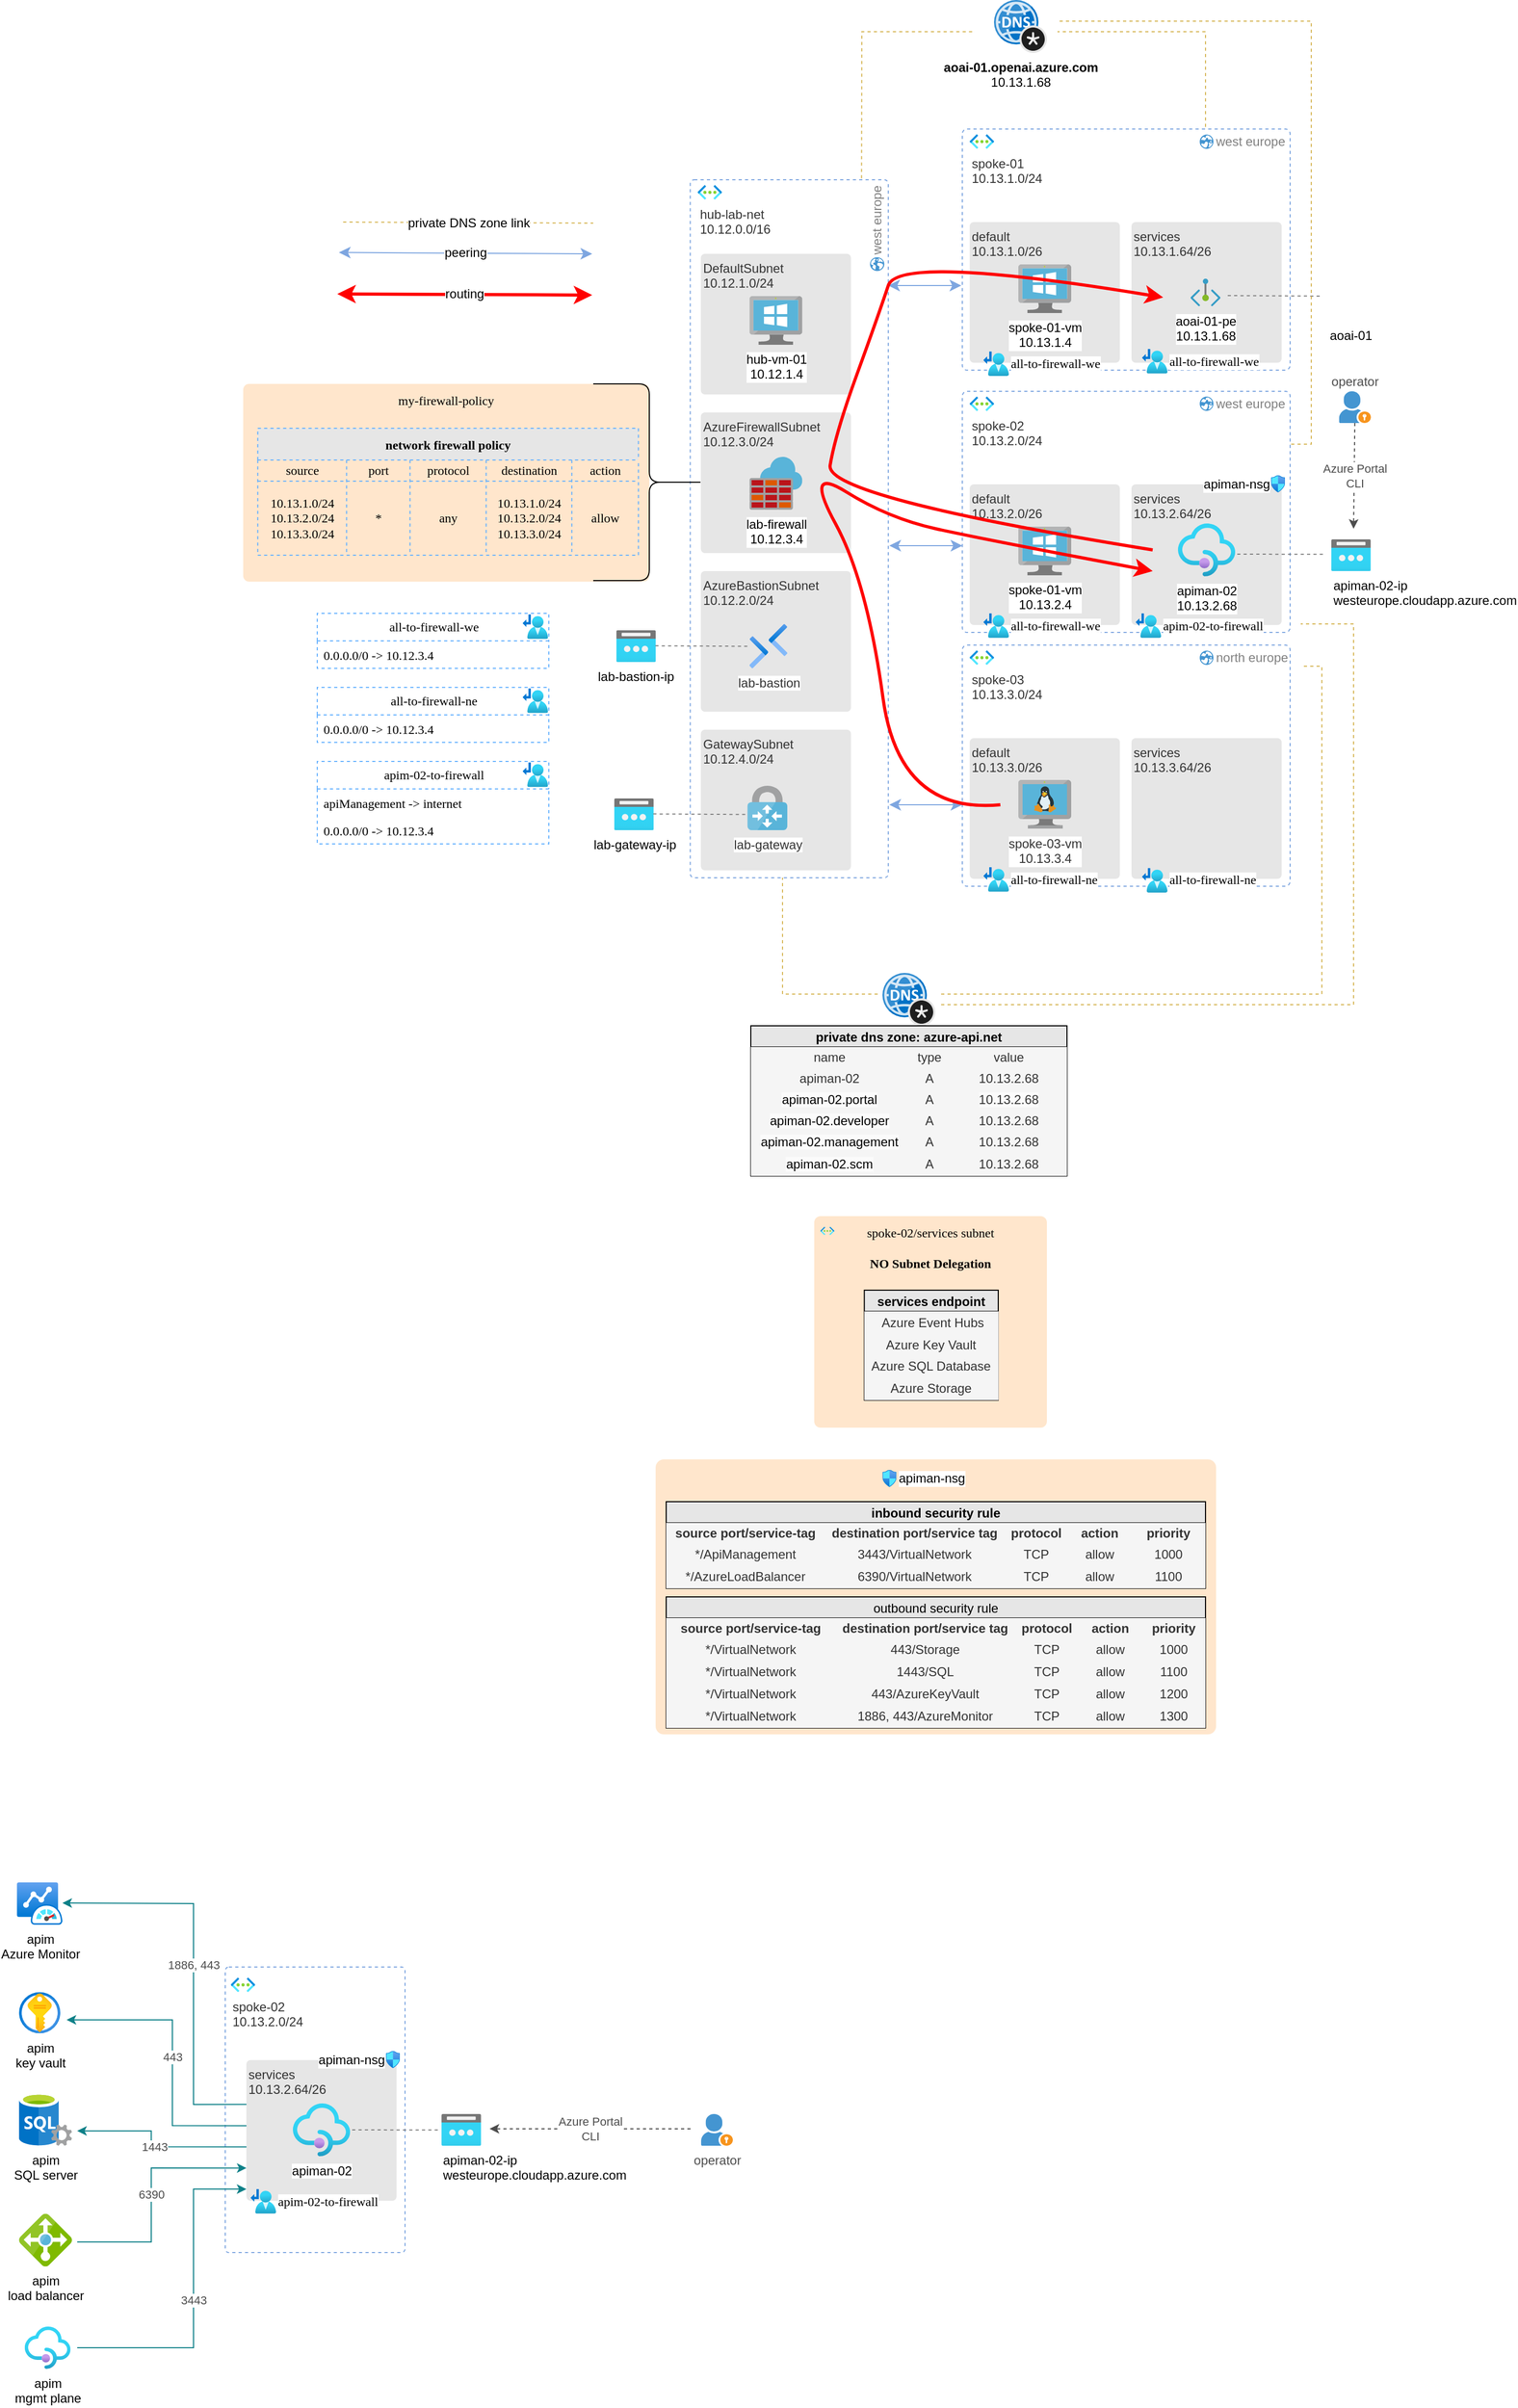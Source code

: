 <mxfile version="23.0.2" type="device">
  <diagram name="Page-1" id="oMtU1r5l7MphlHnTQSz7">
    <mxGraphModel dx="3254" dy="3576" grid="1" gridSize="10" guides="1" tooltips="1" connect="1" arrows="1" fold="1" page="1" pageScale="1" pageWidth="850" pageHeight="1100" math="0" shadow="0">
      <root>
        <mxCell id="0" />
        <mxCell id="1" parent="0" />
        <mxCell id="bfYsWmw_sn9DqIeb3hMB-1" value="" style="group;fontFamily=Helvetica;" parent="1" vertex="1" connectable="0">
          <mxGeometry x="130" y="-148" width="310" height="231.25" as="geometry" />
        </mxCell>
        <mxCell id="bfYsWmw_sn9DqIeb3hMB-2" value="" style="rounded=1;whiteSpace=wrap;html=1;fontSize=16;dashed=1;strokeColor=#7EA6E0;arcSize=2;fontFamily=Helvetica;" parent="bfYsWmw_sn9DqIeb3hMB-1" vertex="1">
          <mxGeometry width="310" height="228" as="geometry" />
        </mxCell>
        <mxCell id="bfYsWmw_sn9DqIeb3hMB-3" value="spoke-01&lt;br&gt;10.13.1.0/24" style="aspect=fixed;html=1;points=[];align=left;image;fontSize=12;image=img/lib/azure2/networking/Virtual_Networks.svg;fontColor=#333333;fontFamily=Helvetica;" parent="bfYsWmw_sn9DqIeb3hMB-1" vertex="1">
          <mxGeometry x="7" y="5" width="23" height="13.73" as="geometry" />
        </mxCell>
        <mxCell id="bfYsWmw_sn9DqIeb3hMB-4" value="services&lt;br&gt;10.13.1.64/26" style="rounded=1;whiteSpace=wrap;html=1;fontSize=12;arcSize=3;strokeColor=none;fillColor=#E6E6E6;align=left;verticalAlign=top;fontColor=#333333;fontFamily=Helvetica;" parent="bfYsWmw_sn9DqIeb3hMB-1" vertex="1">
          <mxGeometry x="160" y="88" width="142" height="133" as="geometry" />
        </mxCell>
        <mxCell id="bfYsWmw_sn9DqIeb3hMB-5" value="" style="group;fontFamily=Helvetica;" parent="bfYsWmw_sn9DqIeb3hMB-1" vertex="1" connectable="0">
          <mxGeometry x="7" y="88" width="142" height="141.5" as="geometry" />
        </mxCell>
        <mxCell id="bfYsWmw_sn9DqIeb3hMB-6" value="default&lt;br&gt;10.13.1.0/26" style="rounded=1;whiteSpace=wrap;html=1;fontSize=12;arcSize=3;strokeColor=none;fillColor=#E6E6E6;fontColor=#333333;align=left;verticalAlign=top;fontFamily=Helvetica;" parent="bfYsWmw_sn9DqIeb3hMB-5" vertex="1">
          <mxGeometry width="142" height="133" as="geometry" />
        </mxCell>
        <mxCell id="bfYsWmw_sn9DqIeb3hMB-7" value="spoke-01-vm&lt;br&gt;10.13.1.4" style="image;sketch=0;aspect=fixed;html=1;points=[];align=center;fontSize=12;image=img/lib/mscae/VirtualMachineWindows.svg;fontFamily=Helvetica;" parent="bfYsWmw_sn9DqIeb3hMB-5" vertex="1">
          <mxGeometry x="46" y="40" width="50" height="46" as="geometry" />
        </mxCell>
        <mxCell id="bfYsWmw_sn9DqIeb3hMB-81" value="all-to-firewall-we" style="aspect=fixed;html=1;points=[];align=left;image;fontSize=12;image=img/lib/azure2/networking/Route_Tables.svg;dashed=1;strokeColor=#66B2FF;fontFamily=Tahoma;fillColor=#E6E6E6;labelPosition=right;verticalLabelPosition=middle;verticalAlign=middle;" parent="bfYsWmw_sn9DqIeb3hMB-5" vertex="1">
          <mxGeometry x="13.005" y="122.25" width="24" height="23.25" as="geometry" />
        </mxCell>
        <mxCell id="bfYsWmw_sn9DqIeb3hMB-8" value="west europe" style="shadow=0;dashed=0;html=1;strokeColor=none;fillColor=#4495D1;labelPosition=right;verticalLabelPosition=middle;verticalAlign=middle;align=left;outlineConnect=0;shape=mxgraph.veeam.globe;fontSize=12;fontColor=#808080;direction=south;rotation=0;fontFamily=Helvetica;" parent="bfYsWmw_sn9DqIeb3hMB-1" vertex="1">
          <mxGeometry x="224.5" y="5.23" width="13" height="13.5" as="geometry" />
        </mxCell>
        <mxCell id="bfYsWmw_sn9DqIeb3hMB-49" value="aoai-01-pe&lt;br&gt;10.13.1.68" style="image;aspect=fixed;html=1;points=[];align=center;fontSize=12;image=img/lib/azure2/networking/Private_Endpoint.svg;" parent="bfYsWmw_sn9DqIeb3hMB-1" vertex="1">
          <mxGeometry x="215.82" y="141.5" width="28.36" height="26" as="geometry" />
        </mxCell>
        <mxCell id="bfYsWmw_sn9DqIeb3hMB-82" value="all-to-firewall-we" style="aspect=fixed;html=1;points=[];align=left;image;fontSize=12;image=img/lib/azure2/networking/Route_Tables.svg;dashed=1;strokeColor=#66B2FF;fontFamily=Tahoma;fillColor=#E6E6E6;labelPosition=right;verticalLabelPosition=middle;verticalAlign=middle;" parent="bfYsWmw_sn9DqIeb3hMB-1" vertex="1">
          <mxGeometry x="170.005" y="208" width="24" height="23.25" as="geometry" />
        </mxCell>
        <mxCell id="bfYsWmw_sn9DqIeb3hMB-17" value="" style="group;fontFamily=Helvetica;rotation=90;" parent="1" vertex="1" connectable="0">
          <mxGeometry x="130" y="340" width="310" height="233.25" as="geometry" />
        </mxCell>
        <mxCell id="bfYsWmw_sn9DqIeb3hMB-18" value="" style="rounded=1;whiteSpace=wrap;html=1;fontSize=16;dashed=1;strokeColor=#7EA6E0;arcSize=2;fontFamily=Helvetica;" parent="bfYsWmw_sn9DqIeb3hMB-17" vertex="1">
          <mxGeometry width="310" height="228" as="geometry" />
        </mxCell>
        <mxCell id="bfYsWmw_sn9DqIeb3hMB-19" value="spoke-03&lt;br&gt;10.13.3.0/24" style="aspect=fixed;html=1;points=[];align=left;image;fontSize=12;image=img/lib/azure2/networking/Virtual_Networks.svg;fontColor=#333333;fontFamily=Helvetica;" parent="bfYsWmw_sn9DqIeb3hMB-17" vertex="1">
          <mxGeometry x="7" y="5" width="23" height="13.73" as="geometry" />
        </mxCell>
        <mxCell id="bfYsWmw_sn9DqIeb3hMB-20" value="services&lt;br&gt;10.13.3.64/26" style="rounded=1;whiteSpace=wrap;html=1;fontSize=12;arcSize=3;strokeColor=none;fillColor=#E6E6E6;align=left;verticalAlign=top;fontColor=#333333;fontFamily=Helvetica;" parent="bfYsWmw_sn9DqIeb3hMB-17" vertex="1">
          <mxGeometry x="160" y="88" width="142" height="133" as="geometry" />
        </mxCell>
        <mxCell id="bfYsWmw_sn9DqIeb3hMB-21" value="default&lt;br&gt;10.13.3.0/26" style="rounded=1;whiteSpace=wrap;html=1;fontSize=12;arcSize=3;strokeColor=none;fillColor=#E6E6E6;fontColor=#333333;align=left;verticalAlign=top;fontFamily=Helvetica;" parent="bfYsWmw_sn9DqIeb3hMB-17" vertex="1">
          <mxGeometry x="7" y="88" width="142" height="133" as="geometry" />
        </mxCell>
        <mxCell id="bfYsWmw_sn9DqIeb3hMB-22" value="spoke-03-vm&lt;br&gt;10.13.3.4" style="image;sketch=0;aspect=fixed;html=1;points=[];align=center;fontSize=12;image=img/lib/mscae/VM_Linux.svg;fontColor=#333333;fontFamily=Helvetica;" parent="bfYsWmw_sn9DqIeb3hMB-17" vertex="1">
          <mxGeometry x="53" y="127.5" width="50" height="46" as="geometry" />
        </mxCell>
        <mxCell id="bfYsWmw_sn9DqIeb3hMB-23" value="north europe" style="shadow=0;dashed=0;html=1;strokeColor=none;fillColor=#4495D1;labelPosition=right;verticalLabelPosition=middle;verticalAlign=middle;align=left;outlineConnect=0;shape=mxgraph.veeam.globe;fontSize=12;fontColor=#808080;direction=south;rotation=0;fontFamily=Helvetica;" parent="bfYsWmw_sn9DqIeb3hMB-17" vertex="1">
          <mxGeometry x="224.5" y="5.23" width="13" height="13.5" as="geometry" />
        </mxCell>
        <mxCell id="bfYsWmw_sn9DqIeb3hMB-86" value="all-to-firewall-ne" style="aspect=fixed;html=1;points=[];align=left;image;fontSize=12;image=img/lib/azure2/networking/Route_Tables.svg;dashed=1;strokeColor=#66B2FF;fontFamily=Tahoma;fillColor=#E6E6E6;labelPosition=right;verticalLabelPosition=middle;verticalAlign=middle;" parent="bfYsWmw_sn9DqIeb3hMB-17" vertex="1">
          <mxGeometry x="170.005" y="210.75" width="24" height="23.25" as="geometry" />
        </mxCell>
        <mxCell id="bfYsWmw_sn9DqIeb3hMB-85" value="all-to-firewall-ne" style="aspect=fixed;html=1;points=[];align=left;image;fontSize=12;image=img/lib/azure2/networking/Route_Tables.svg;dashed=1;strokeColor=#66B2FF;fontFamily=Tahoma;fillColor=#E6E6E6;labelPosition=right;verticalLabelPosition=middle;verticalAlign=middle;" parent="bfYsWmw_sn9DqIeb3hMB-17" vertex="1">
          <mxGeometry x="20.005" y="210" width="24" height="23.25" as="geometry" />
        </mxCell>
        <mxCell id="bfYsWmw_sn9DqIeb3hMB-24" value="" style="rounded=1;whiteSpace=wrap;html=1;fontSize=16;dashed=1;strokeColor=#7EA6E0;arcSize=2;fontFamily=Helvetica;" parent="1" vertex="1">
          <mxGeometry x="-127.26" y="-100" width="187.26" height="660" as="geometry" />
        </mxCell>
        <mxCell id="bfYsWmw_sn9DqIeb3hMB-25" value="hub-lab-net&lt;br&gt;10.12.0.0/16" style="aspect=fixed;html=1;points=[];align=left;image;fontSize=12;image=img/lib/azure2/networking/Virtual_Networks.svg;fontColor=#333333;fontFamily=Helvetica;" parent="1" vertex="1">
          <mxGeometry x="-120.26" y="-95" width="23" height="13.73" as="geometry" />
        </mxCell>
        <mxCell id="bfYsWmw_sn9DqIeb3hMB-26" value="" style="group;fontFamily=Helvetica;" parent="1" vertex="1" connectable="0">
          <mxGeometry x="-117.26" y="-30" width="142" height="133" as="geometry" />
        </mxCell>
        <mxCell id="bfYsWmw_sn9DqIeb3hMB-27" value="DefaultSubnet&lt;br&gt;10.12.1.0/24" style="rounded=1;whiteSpace=wrap;html=1;fontSize=12;arcSize=3;strokeColor=none;fillColor=#E6E6E6;fontColor=#333333;align=left;verticalAlign=top;fontFamily=Helvetica;" parent="bfYsWmw_sn9DqIeb3hMB-26" vertex="1">
          <mxGeometry width="142" height="133" as="geometry" />
        </mxCell>
        <mxCell id="bfYsWmw_sn9DqIeb3hMB-28" value="hub-vm-01&lt;br&gt;10.12.1.4" style="image;sketch=0;aspect=fixed;html=1;points=[];align=center;fontSize=12;image=img/lib/mscae/VirtualMachineWindows.svg;fontFamily=Helvetica;" parent="bfYsWmw_sn9DqIeb3hMB-26" vertex="1">
          <mxGeometry x="46" y="40" width="50" height="46" as="geometry" />
        </mxCell>
        <mxCell id="bfYsWmw_sn9DqIeb3hMB-29" value="AzureBastionSubnet&lt;br&gt;10.12.2.0/24" style="rounded=1;whiteSpace=wrap;html=1;fontSize=12;arcSize=3;strokeColor=none;fillColor=#E6E6E6;fontColor=#333333;align=left;verticalAlign=top;fontFamily=Helvetica;" parent="1" vertex="1">
          <mxGeometry x="-117.26" y="270" width="142" height="133" as="geometry" />
        </mxCell>
        <mxCell id="bfYsWmw_sn9DqIeb3hMB-30" value="" style="group;fontFamily=Helvetica;" parent="1" vertex="1" connectable="0">
          <mxGeometry x="-117.26" y="120" width="142" height="133" as="geometry" />
        </mxCell>
        <mxCell id="bfYsWmw_sn9DqIeb3hMB-31" value="AzureFirewallSubnet&lt;br&gt;10.12.3.0/24" style="rounded=1;whiteSpace=wrap;html=1;fontSize=12;arcSize=3;strokeColor=none;fillColor=#E6E6E6;fontColor=#333333;align=left;verticalAlign=top;fontFamily=Helvetica;" parent="bfYsWmw_sn9DqIeb3hMB-30" vertex="1">
          <mxGeometry width="142" height="133" as="geometry" />
        </mxCell>
        <mxCell id="bfYsWmw_sn9DqIeb3hMB-32" value="lab-firewall&lt;br&gt;10.12.3.4" style="image;sketch=0;aspect=fixed;html=1;points=[];align=center;fontSize=12;image=img/lib/mscae/Azure_Firewall.svg;fontFamily=Helvetica;" parent="bfYsWmw_sn9DqIeb3hMB-30" vertex="1">
          <mxGeometry x="46" y="42" width="50" height="50" as="geometry" />
        </mxCell>
        <mxCell id="bfYsWmw_sn9DqIeb3hMB-33" value="lab-bastion" style="image;aspect=fixed;html=1;points=[];align=center;fontSize=12;image=img/lib/azure2/networking/Bastions.svg;fontColor=#333333;fontFamily=Helvetica;" parent="1" vertex="1">
          <mxGeometry x="-71.26" y="320" width="35.82" height="42" as="geometry" />
        </mxCell>
        <mxCell id="bfYsWmw_sn9DqIeb3hMB-34" value="lab-bastion-ip" style="image;aspect=fixed;html=1;points=[];align=center;fontSize=12;image=img/lib/azure2/networking/Public_IP_Addresses.svg;fontFamily=Helvetica;" parent="1" vertex="1">
          <mxGeometry x="-197.26" y="326" width="37.5" height="30" as="geometry" />
        </mxCell>
        <mxCell id="bfYsWmw_sn9DqIeb3hMB-38" value="" style="endArrow=none;dashed=1;html=1;rounded=0;fontSize=12;startSize=8;endSize=8;strokeColor=#808080;fontFamily=Helvetica;" parent="1" edge="1">
          <mxGeometry width="50" height="50" relative="1" as="geometry">
            <mxPoint x="-160.26" y="340.66" as="sourcePoint" />
            <mxPoint x="-71.26" y="341.16" as="targetPoint" />
          </mxGeometry>
        </mxCell>
        <mxCell id="bfYsWmw_sn9DqIeb3hMB-39" value="west europe" style="shadow=0;dashed=0;html=1;strokeColor=none;fillColor=#4495D1;labelPosition=right;verticalLabelPosition=middle;verticalAlign=middle;align=left;outlineConnect=0;shape=mxgraph.veeam.globe;fontSize=12;fontColor=#808080;direction=south;rotation=-90;fontFamily=Helvetica;" parent="1" vertex="1">
          <mxGeometry x="43" y="-27" width="13" height="13.5" as="geometry" />
        </mxCell>
        <mxCell id="bfYsWmw_sn9DqIeb3hMB-40" value="GatewaySubnet&lt;br&gt;10.12.4.0/24" style="rounded=1;whiteSpace=wrap;html=1;fontSize=12;arcSize=3;strokeColor=none;fillColor=#E6E6E6;fontColor=#333333;align=left;verticalAlign=top;fontFamily=Helvetica;" parent="1" vertex="1">
          <mxGeometry x="-117.26" y="420" width="142" height="133" as="geometry" />
        </mxCell>
        <mxCell id="bfYsWmw_sn9DqIeb3hMB-41" value="lab-gateway&lt;br&gt;" style="image;sketch=0;aspect=fixed;html=1;points=[];align=center;fontSize=12;image=img/lib/mscae/VPN_Gateway.svg;fontColor=#333333;fontFamily=Helvetica;" parent="1" vertex="1">
          <mxGeometry x="-73.24" y="473" width="37.8" height="42" as="geometry" />
        </mxCell>
        <mxCell id="bfYsWmw_sn9DqIeb3hMB-42" value="lab-gateway-ip" style="image;aspect=fixed;html=1;points=[];align=center;fontSize=12;image=img/lib/azure2/networking/Public_IP_Addresses.svg;fontFamily=Helvetica;" parent="1" vertex="1">
          <mxGeometry x="-199.24" y="485" width="37.5" height="30" as="geometry" />
        </mxCell>
        <mxCell id="bfYsWmw_sn9DqIeb3hMB-43" value="" style="endArrow=none;dashed=1;html=1;rounded=0;fontSize=12;startSize=8;endSize=8;strokeColor=#808080;fontFamily=Helvetica;" parent="1" edge="1">
          <mxGeometry width="50" height="50" relative="1" as="geometry">
            <mxPoint x="-162.24" y="499.66" as="sourcePoint" />
            <mxPoint x="-73.24" y="500.16" as="targetPoint" />
          </mxGeometry>
        </mxCell>
        <mxCell id="bfYsWmw_sn9DqIeb3hMB-44" value="" style="endArrow=classic;startArrow=classic;html=1;rounded=0;fontSize=12;startSize=8;endSize=8;strokeColor=#7EA6E0;fontFamily=Helvetica;" parent="1" edge="1">
          <mxGeometry width="50" height="50" relative="1" as="geometry">
            <mxPoint x="60" as="sourcePoint" />
            <mxPoint x="129" as="targetPoint" />
          </mxGeometry>
        </mxCell>
        <mxCell id="bfYsWmw_sn9DqIeb3hMB-45" value="" style="endArrow=classic;startArrow=classic;html=1;rounded=0;fontSize=12;startSize=8;endSize=8;strokeColor=#7EA6E0;fontFamily=Helvetica;" parent="1" edge="1">
          <mxGeometry width="50" height="50" relative="1" as="geometry">
            <mxPoint x="61" y="246" as="sourcePoint" />
            <mxPoint x="130" y="246" as="targetPoint" />
          </mxGeometry>
        </mxCell>
        <mxCell id="bfYsWmw_sn9DqIeb3hMB-46" value="" style="endArrow=classic;startArrow=classic;html=1;rounded=0;fontSize=12;startSize=8;endSize=8;strokeColor=#7EA6E0;fontFamily=Helvetica;" parent="1" edge="1">
          <mxGeometry width="50" height="50" relative="1" as="geometry">
            <mxPoint x="61" y="491" as="sourcePoint" />
            <mxPoint x="130" y="491" as="targetPoint" />
          </mxGeometry>
        </mxCell>
        <mxCell id="bfYsWmw_sn9DqIeb3hMB-10" value="" style="rounded=1;whiteSpace=wrap;html=1;fontSize=16;dashed=1;strokeColor=#7EA6E0;arcSize=2;fontFamily=Helvetica;" parent="1" vertex="1">
          <mxGeometry x="130" y="100" width="310" height="228" as="geometry" />
        </mxCell>
        <mxCell id="bfYsWmw_sn9DqIeb3hMB-11" value="spoke-02&lt;br&gt;10.13.2.0/24" style="aspect=fixed;html=1;points=[];align=left;image;fontSize=12;image=img/lib/azure2/networking/Virtual_Networks.svg;fontColor=#333333;fontFamily=Helvetica;" parent="1" vertex="1">
          <mxGeometry x="137" y="105" width="23" height="13.73" as="geometry" />
        </mxCell>
        <mxCell id="bfYsWmw_sn9DqIeb3hMB-12" value="services&lt;br&gt;10.13.2.64/26" style="rounded=1;whiteSpace=wrap;html=1;fontSize=12;arcSize=3;strokeColor=none;fillColor=#E6E6E6;align=left;verticalAlign=top;fontColor=#333333;fontFamily=Helvetica;" parent="1" vertex="1">
          <mxGeometry x="290" y="188" width="142" height="133" as="geometry" />
        </mxCell>
        <mxCell id="bfYsWmw_sn9DqIeb3hMB-13" value="" style="group;fontFamily=Helvetica;" parent="1" vertex="1" connectable="0">
          <mxGeometry x="137" y="188" width="142" height="145.25" as="geometry" />
        </mxCell>
        <mxCell id="bfYsWmw_sn9DqIeb3hMB-14" value="default&lt;br&gt;10.13.2.0/26" style="rounded=1;whiteSpace=wrap;html=1;fontSize=12;arcSize=3;strokeColor=none;fillColor=#E6E6E6;fontColor=#333333;align=left;verticalAlign=top;fontFamily=Helvetica;" parent="bfYsWmw_sn9DqIeb3hMB-13" vertex="1">
          <mxGeometry width="142" height="133" as="geometry" />
        </mxCell>
        <mxCell id="bfYsWmw_sn9DqIeb3hMB-15" value="spoke-01-vm&lt;br&gt;10.13.2.4" style="image;sketch=0;aspect=fixed;html=1;points=[];align=center;fontSize=12;image=img/lib/mscae/VirtualMachineWindows.svg;fontFamily=Helvetica;" parent="bfYsWmw_sn9DqIeb3hMB-13" vertex="1">
          <mxGeometry x="46" y="40" width="50" height="46" as="geometry" />
        </mxCell>
        <mxCell id="bfYsWmw_sn9DqIeb3hMB-83" value="all-to-firewall-we" style="aspect=fixed;html=1;points=[];align=left;image;fontSize=12;image=img/lib/azure2/networking/Route_Tables.svg;dashed=1;strokeColor=#66B2FF;fontFamily=Tahoma;fillColor=#E6E6E6;labelPosition=right;verticalLabelPosition=middle;verticalAlign=middle;" parent="bfYsWmw_sn9DqIeb3hMB-13" vertex="1">
          <mxGeometry x="13.005" y="122" width="24" height="23.25" as="geometry" />
        </mxCell>
        <mxCell id="bfYsWmw_sn9DqIeb3hMB-16" value="west europe" style="shadow=0;dashed=0;html=1;strokeColor=none;fillColor=#4495D1;labelPosition=right;verticalLabelPosition=middle;verticalAlign=middle;align=left;outlineConnect=0;shape=mxgraph.veeam.globe;fontSize=12;fontColor=#808080;direction=south;rotation=0;fontFamily=Helvetica;" parent="1" vertex="1">
          <mxGeometry x="354.5" y="105.0" width="13" height="13.5" as="geometry" />
        </mxCell>
        <mxCell id="bfYsWmw_sn9DqIeb3hMB-48" value="aoai-01" style="shape=image;verticalLabelPosition=bottom;labelBackgroundColor=default;verticalAlign=top;aspect=fixed;imageAspect=0;image=https://static-00.iconduck.com/assets.00/openai-icon-505x512-pr6amibw.png;" parent="1" vertex="1">
          <mxGeometry x="474.43" y="-13.5" width="46.36" height="47" as="geometry" />
        </mxCell>
        <mxCell id="bfYsWmw_sn9DqIeb3hMB-50" value="" style="endArrow=none;dashed=1;html=1;rounded=0;fontSize=12;startSize=8;endSize=8;strokeColor=#808080;fontFamily=Helvetica;" parent="1" edge="1">
          <mxGeometry width="50" height="50" relative="1" as="geometry">
            <mxPoint x="381" y="9.5" as="sourcePoint" />
            <mxPoint x="470" y="10.0" as="targetPoint" />
          </mxGeometry>
        </mxCell>
        <mxCell id="bfYsWmw_sn9DqIeb3hMB-51" value="apiman-02&lt;br&gt;10.13.2.68" style="image;aspect=fixed;html=1;points=[];align=center;fontSize=12;image=img/lib/azure2/app_services/API_Management_Services.svg;" parent="1" vertex="1">
          <mxGeometry x="333.91" y="225" width="54.17" height="50" as="geometry" />
        </mxCell>
        <mxCell id="bfYsWmw_sn9DqIeb3hMB-52" value="peering" style="endArrow=classic;startArrow=classic;html=1;rounded=0;fontSize=12;startSize=8;endSize=8;strokeColor=#7EA6E0;fontFamily=Helvetica;" parent="1" edge="1">
          <mxGeometry width="50" height="50" relative="1" as="geometry">
            <mxPoint x="-459.5" y="-31.25" as="sourcePoint" />
            <mxPoint x="-220" y="-30" as="targetPoint" />
            <mxPoint as="offset" />
          </mxGeometry>
        </mxCell>
        <mxCell id="bfYsWmw_sn9DqIeb3hMB-53" value="" style="group" parent="1" vertex="1" connectable="0">
          <mxGeometry x="-480" y="310" width="219" height="78" as="geometry" />
        </mxCell>
        <mxCell id="bfYsWmw_sn9DqIeb3hMB-54" value="all-to-firewall-we" style="swimlane;fontStyle=0;childLayout=stackLayout;horizontal=1;startSize=26;fillColor=none;horizontalStack=0;resizeParent=1;resizeParentMax=0;resizeLast=0;collapsible=1;marginBottom=0;html=1;dashed=1;strokeColor=#66B2FF;fontFamily=Tahoma;" parent="bfYsWmw_sn9DqIeb3hMB-53" vertex="1">
          <mxGeometry width="219" height="52" as="geometry">
            <mxRectangle x="-123" y="970" width="130" height="30" as="alternateBounds" />
          </mxGeometry>
        </mxCell>
        <mxCell id="bfYsWmw_sn9DqIeb3hMB-55" value="0.0.0.0/0 -&amp;gt; 10.12.3.4" style="text;strokeColor=none;fillColor=none;align=left;verticalAlign=top;spacingLeft=4;spacingRight=4;overflow=hidden;rotatable=0;points=[[0,0.5],[1,0.5]];portConstraint=eastwest;whiteSpace=wrap;html=1;dashed=1;fontFamily=Tahoma;" parent="bfYsWmw_sn9DqIeb3hMB-54" vertex="1">
          <mxGeometry y="26" width="219" height="26" as="geometry" />
        </mxCell>
        <mxCell id="bfYsWmw_sn9DqIeb3hMB-58" value="" style="aspect=fixed;html=1;points=[];align=center;image;fontSize=12;image=img/lib/azure2/networking/Route_Tables.svg;dashed=1;strokeColor=#66B2FF;fontFamily=Tahoma;fillColor=#E6E6E6;" parent="bfYsWmw_sn9DqIeb3hMB-53" vertex="1">
          <mxGeometry x="194.265" y="1" width="24" height="23.25" as="geometry" />
        </mxCell>
        <mxCell id="bfYsWmw_sn9DqIeb3hMB-59" value="" style="group" parent="1" vertex="1" connectable="0">
          <mxGeometry x="-550" y="93" width="384" height="187" as="geometry" />
        </mxCell>
        <mxCell id="bfYsWmw_sn9DqIeb3hMB-60" value="my-firewall-policy" style="shape=ext;double=1;rounded=1;whiteSpace=wrap;html=1;strokeColor=none;fontFamily=Tahoma;fillColor=#ffe6cc;arcSize=3;align=center;verticalAlign=top;" parent="bfYsWmw_sn9DqIeb3hMB-59" vertex="1">
          <mxGeometry width="384" height="187" as="geometry" />
        </mxCell>
        <mxCell id="bfYsWmw_sn9DqIeb3hMB-61" value="network firewall policy" style="shape=table;startSize=30;container=1;collapsible=0;childLayout=tableLayout;fontStyle=1;align=center;dashed=1;strokeColor=#66B2FF;fontFamily=Tahoma;fillColor=#E6E6E6;" parent="bfYsWmw_sn9DqIeb3hMB-59" vertex="1">
          <mxGeometry x="13.74" y="42" width="360" height="120" as="geometry" />
        </mxCell>
        <mxCell id="bfYsWmw_sn9DqIeb3hMB-62" value="" style="shape=tableRow;horizontal=0;startSize=0;swimlaneHead=0;swimlaneBody=0;top=0;left=0;bottom=0;right=0;collapsible=0;dropTarget=0;fillColor=none;points=[[0,0.5],[1,0.5]];portConstraint=eastwest;dashed=1;strokeColor=#66B2FF;fontFamily=Tahoma;" parent="bfYsWmw_sn9DqIeb3hMB-61" vertex="1">
          <mxGeometry y="30" width="360" height="20" as="geometry" />
        </mxCell>
        <mxCell id="bfYsWmw_sn9DqIeb3hMB-63" value="source" style="shape=partialRectangle;html=1;whiteSpace=wrap;connectable=0;fillColor=none;top=0;left=0;bottom=0;right=0;overflow=hidden;dashed=1;strokeColor=#66B2FF;fontFamily=Tahoma;" parent="bfYsWmw_sn9DqIeb3hMB-62" vertex="1">
          <mxGeometry width="84" height="20" as="geometry">
            <mxRectangle width="84" height="20" as="alternateBounds" />
          </mxGeometry>
        </mxCell>
        <mxCell id="bfYsWmw_sn9DqIeb3hMB-64" value="port" style="shape=partialRectangle;html=1;whiteSpace=wrap;connectable=0;fillColor=none;top=0;left=0;bottom=0;right=0;overflow=hidden;dashed=1;strokeColor=#66B2FF;fontFamily=Tahoma;" parent="bfYsWmw_sn9DqIeb3hMB-62" vertex="1">
          <mxGeometry x="84" width="60" height="20" as="geometry">
            <mxRectangle width="60" height="20" as="alternateBounds" />
          </mxGeometry>
        </mxCell>
        <mxCell id="bfYsWmw_sn9DqIeb3hMB-65" value="protocol" style="shape=partialRectangle;html=1;whiteSpace=wrap;connectable=0;fillColor=none;top=0;left=0;bottom=0;right=0;overflow=hidden;dashed=1;strokeColor=#66B2FF;fontFamily=Tahoma;" parent="bfYsWmw_sn9DqIeb3hMB-62" vertex="1">
          <mxGeometry x="144" width="72" height="20" as="geometry">
            <mxRectangle width="72" height="20" as="alternateBounds" />
          </mxGeometry>
        </mxCell>
        <mxCell id="bfYsWmw_sn9DqIeb3hMB-66" value="destination" style="shape=partialRectangle;html=1;whiteSpace=wrap;connectable=0;fillColor=none;top=0;left=0;bottom=0;right=0;overflow=hidden;dashed=1;strokeColor=#66B2FF;fontFamily=Tahoma;" parent="bfYsWmw_sn9DqIeb3hMB-62" vertex="1">
          <mxGeometry x="216" width="81" height="20" as="geometry">
            <mxRectangle width="81" height="20" as="alternateBounds" />
          </mxGeometry>
        </mxCell>
        <mxCell id="bfYsWmw_sn9DqIeb3hMB-67" value="action" style="shape=partialRectangle;html=1;whiteSpace=wrap;connectable=0;fillColor=none;top=0;left=0;bottom=0;right=0;overflow=hidden;dashed=1;strokeColor=#66B2FF;fontFamily=Tahoma;" parent="bfYsWmw_sn9DqIeb3hMB-62" vertex="1">
          <mxGeometry x="297" width="63" height="20" as="geometry">
            <mxRectangle width="63" height="20" as="alternateBounds" />
          </mxGeometry>
        </mxCell>
        <mxCell id="bfYsWmw_sn9DqIeb3hMB-68" value="" style="shape=tableRow;horizontal=0;startSize=0;swimlaneHead=0;swimlaneBody=0;top=0;left=0;bottom=0;right=0;collapsible=0;dropTarget=0;fillColor=none;points=[[0,0.5],[1,0.5]];portConstraint=eastwest;dashed=1;strokeColor=#66B2FF;fontFamily=Tahoma;" parent="bfYsWmw_sn9DqIeb3hMB-61" vertex="1">
          <mxGeometry y="50" width="360" height="70" as="geometry" />
        </mxCell>
        <mxCell id="bfYsWmw_sn9DqIeb3hMB-69" value="10.13.1.0/24&lt;br&gt;10.13.2.0/24&lt;br&gt;10.13.3.0/24" style="shape=partialRectangle;html=1;whiteSpace=wrap;connectable=0;fillColor=none;top=0;left=0;bottom=0;right=0;overflow=hidden;dashed=1;strokeColor=#66B2FF;fontFamily=Tahoma;" parent="bfYsWmw_sn9DqIeb3hMB-68" vertex="1">
          <mxGeometry width="84" height="70" as="geometry">
            <mxRectangle width="84" height="70" as="alternateBounds" />
          </mxGeometry>
        </mxCell>
        <mxCell id="bfYsWmw_sn9DqIeb3hMB-70" value="*" style="shape=partialRectangle;html=1;whiteSpace=wrap;connectable=0;fillColor=none;top=0;left=0;bottom=0;right=0;overflow=hidden;dashed=1;strokeColor=#66B2FF;fontFamily=Tahoma;" parent="bfYsWmw_sn9DqIeb3hMB-68" vertex="1">
          <mxGeometry x="84" width="60" height="70" as="geometry">
            <mxRectangle width="60" height="70" as="alternateBounds" />
          </mxGeometry>
        </mxCell>
        <mxCell id="bfYsWmw_sn9DqIeb3hMB-71" value="any" style="shape=partialRectangle;html=1;whiteSpace=wrap;connectable=0;fillColor=none;top=0;left=0;bottom=0;right=0;overflow=hidden;dashed=1;strokeColor=#66B2FF;fontFamily=Tahoma;" parent="bfYsWmw_sn9DqIeb3hMB-68" vertex="1">
          <mxGeometry x="144" width="72" height="70" as="geometry">
            <mxRectangle width="72" height="70" as="alternateBounds" />
          </mxGeometry>
        </mxCell>
        <mxCell id="bfYsWmw_sn9DqIeb3hMB-72" value="10.13.1.0/24&lt;br style=&quot;border-color: var(--border-color);&quot;&gt;10.13.2.0/24&lt;br style=&quot;border-color: var(--border-color);&quot;&gt;10.13.3.0/24" style="shape=partialRectangle;html=1;whiteSpace=wrap;connectable=0;fillColor=none;top=0;left=0;bottom=0;right=0;overflow=hidden;dashed=1;strokeColor=#66B2FF;fontFamily=Tahoma;" parent="bfYsWmw_sn9DqIeb3hMB-68" vertex="1">
          <mxGeometry x="216" width="81" height="70" as="geometry">
            <mxRectangle width="81" height="70" as="alternateBounds" />
          </mxGeometry>
        </mxCell>
        <mxCell id="bfYsWmw_sn9DqIeb3hMB-73" value="allow" style="shape=partialRectangle;html=1;whiteSpace=wrap;connectable=0;fillColor=none;top=0;left=0;bottom=0;right=0;overflow=hidden;dashed=1;strokeColor=#66B2FF;fontFamily=Tahoma;" parent="bfYsWmw_sn9DqIeb3hMB-68" vertex="1">
          <mxGeometry x="297" width="63" height="70" as="geometry">
            <mxRectangle width="63" height="70" as="alternateBounds" />
          </mxGeometry>
        </mxCell>
        <mxCell id="bfYsWmw_sn9DqIeb3hMB-79" value="" style="shape=curlyBracket;whiteSpace=wrap;html=1;rounded=1;flipH=1;labelPosition=right;verticalLabelPosition=middle;align=left;verticalAlign=middle;fontSize=16;size=0.5;fontColor=#808080;" parent="1" vertex="1">
          <mxGeometry x="-219" y="93" width="106" height="186" as="geometry" />
        </mxCell>
        <mxCell id="bfYsWmw_sn9DqIeb3hMB-80" value="routing" style="endArrow=classic;startArrow=classic;html=1;rounded=0;fontSize=12;startSize=8;endSize=8;curved=1;strokeColor=#FF0000;strokeWidth=3;" parent="1" edge="1">
          <mxGeometry width="50" height="50" relative="1" as="geometry">
            <mxPoint x="-461" y="8" as="sourcePoint" />
            <mxPoint x="-220" y="9" as="targetPoint" />
          </mxGeometry>
        </mxCell>
        <mxCell id="bfYsWmw_sn9DqIeb3hMB-84" value="apim-02-to-firewall" style="aspect=fixed;html=1;points=[];align=left;image;fontSize=12;image=img/lib/azure2/networking/Route_Tables.svg;dashed=1;strokeColor=#66B2FF;fontFamily=Tahoma;fillColor=#E6E6E6;labelPosition=right;verticalLabelPosition=middle;verticalAlign=middle;" parent="1" vertex="1">
          <mxGeometry x="294.005" y="310" width="24" height="23.25" as="geometry" />
        </mxCell>
        <mxCell id="qCt5usSYhenUS-AnGx0Z-1" value="apiman-02-ip&lt;br&gt;westeurope.cloudapp.azure.com" style="image;aspect=fixed;html=1;points=[];align=left;fontSize=12;image=img/lib/azure2/networking/Public_IP_Addresses.svg;fontFamily=Helvetica;" parent="1" vertex="1">
          <mxGeometry x="478.86" y="240" width="37.5" height="30" as="geometry" />
        </mxCell>
        <mxCell id="qCt5usSYhenUS-AnGx0Z-2" value="" style="endArrow=none;dashed=1;html=1;rounded=0;fontSize=12;startSize=8;endSize=8;strokeColor=#808080;fontFamily=Helvetica;" parent="1" edge="1">
          <mxGeometry width="50" height="50" relative="1" as="geometry">
            <mxPoint x="390" y="254" as="sourcePoint" />
            <mxPoint x="471" y="254.16" as="targetPoint" />
          </mxGeometry>
        </mxCell>
        <mxCell id="qCt5usSYhenUS-AnGx0Z-3" value="apiman-nsg" style="image;aspect=fixed;html=1;points=[];align=right;fontSize=12;image=img/lib/azure2/networking/Network_Security_Groups.svg;labelPosition=left;verticalLabelPosition=middle;verticalAlign=middle;fontColor=#000000;" parent="1" vertex="1">
          <mxGeometry x="422" y="179.5" width="13.18" height="16" as="geometry" />
        </mxCell>
        <mxCell id="qCt5usSYhenUS-AnGx0Z-4" value="&lt;b&gt;aoai-01.&lt;/b&gt;&lt;b&gt;openai.azure.com&lt;br&gt;&lt;/b&gt;10.13.1.68&lt;b&gt;&lt;br&gt;&lt;/b&gt;" style="image;sketch=0;aspect=fixed;html=1;points=[];align=center;fontSize=12;image=img/lib/mscae/DNS_Private_Zones.svg;" parent="1" vertex="1">
          <mxGeometry x="160" y="-270" width="50" height="50" as="geometry" />
        </mxCell>
        <mxCell id="qCt5usSYhenUS-AnGx0Z-5" value="" style="endArrow=none;dashed=1;html=1;rounded=0;fontSize=12;strokeColor=#d6b656;fontFamily=Helvetica;targetPerimeterSpacing=0;strokeWidth=1;fillColor=#fff2cc;" parent="1" edge="1">
          <mxGeometry width="50" height="50" relative="1" as="geometry">
            <mxPoint x="360" y="-150" as="sourcePoint" />
            <mxPoint x="220" y="-240" as="targetPoint" />
            <Array as="points">
              <mxPoint x="360" y="-240" />
            </Array>
          </mxGeometry>
        </mxCell>
        <mxCell id="wgRr5sOwIeWKA1ToKZHl-1" value="" style="endArrow=classic;startArrow=none;html=1;rounded=0;fontSize=12;startSize=8;endSize=8;curved=1;strokeColor=#FF0000;strokeWidth=3;entryX=0.211;entryY=0.536;entryDx=0;entryDy=0;entryPerimeter=0;exitX=0.141;exitY=0.466;exitDx=0;exitDy=0;exitPerimeter=0;startFill=0;" parent="1" source="bfYsWmw_sn9DqIeb3hMB-12" target="bfYsWmw_sn9DqIeb3hMB-4" edge="1">
          <mxGeometry width="50" height="50" relative="1" as="geometry">
            <mxPoint x="-5" y="174" as="sourcePoint" />
            <mxPoint x="346.82" y="11.25" as="targetPoint" />
            <Array as="points">
              <mxPoint y="200" />
              <mxPoint x="10" y="140" />
              <mxPoint x="50" y="30" />
              <mxPoint x="70" y="-30" />
            </Array>
          </mxGeometry>
        </mxCell>
        <mxCell id="wgRr5sOwIeWKA1ToKZHl-3" value="" style="endArrow=classic;startArrow=none;html=1;rounded=0;fontSize=12;startSize=8;endSize=8;curved=1;strokeColor=#FF0000;strokeWidth=3;startFill=0;entryX=0.141;entryY=0.617;entryDx=0;entryDy=0;entryPerimeter=0;" parent="1" target="bfYsWmw_sn9DqIeb3hMB-12" edge="1">
          <mxGeometry width="50" height="50" relative="1" as="geometry">
            <mxPoint x="166" y="491" as="sourcePoint" />
            <mxPoint x="-8" y="209" as="targetPoint" />
            <Array as="points">
              <mxPoint x="70" y="500" />
              <mxPoint x="40" y="280" />
              <mxPoint x="-20" y="170" />
              <mxPoint x="60" y="220" />
              <mxPoint x="150" y="240" />
            </Array>
          </mxGeometry>
        </mxCell>
        <mxCell id="wgRr5sOwIeWKA1ToKZHl-21" value="" style="group" parent="1" vertex="1" connectable="0">
          <mxGeometry x="-480" y="380" width="219" height="52" as="geometry" />
        </mxCell>
        <mxCell id="bfYsWmw_sn9DqIeb3hMB-75" value="all-to-firewall-ne" style="swimlane;fontStyle=0;childLayout=stackLayout;horizontal=1;startSize=26;fillColor=none;horizontalStack=0;resizeParent=1;resizeParentMax=0;resizeLast=0;collapsible=1;marginBottom=0;html=1;dashed=1;strokeColor=#66B2FF;fontFamily=Tahoma;" parent="wgRr5sOwIeWKA1ToKZHl-21" vertex="1">
          <mxGeometry width="219" height="52" as="geometry">
            <mxRectangle width="130" height="30" as="alternateBounds" />
          </mxGeometry>
        </mxCell>
        <mxCell id="bfYsWmw_sn9DqIeb3hMB-76" value="0.0.0.0/0 -&amp;gt; 10.12.3.4" style="text;strokeColor=none;fillColor=none;align=left;verticalAlign=top;spacingLeft=4;spacingRight=4;overflow=hidden;rotatable=0;points=[[0,0.5],[1,0.5]];portConstraint=eastwest;whiteSpace=wrap;html=1;dashed=1;fontFamily=Tahoma;" parent="bfYsWmw_sn9DqIeb3hMB-75" vertex="1">
          <mxGeometry y="26" width="219" height="26" as="geometry" />
        </mxCell>
        <mxCell id="bfYsWmw_sn9DqIeb3hMB-78" value="" style="aspect=fixed;html=1;points=[];align=center;image;fontSize=12;image=img/lib/azure2/networking/Route_Tables.svg;dashed=1;strokeColor=#66B2FF;fontFamily=Tahoma;fillColor=#E6E6E6;" parent="wgRr5sOwIeWKA1ToKZHl-21" vertex="1">
          <mxGeometry x="194.265" y="1" width="24" height="23.25" as="geometry" />
        </mxCell>
        <mxCell id="8oSanFxB5w73T496Jn8U-2" value="" style="endArrow=none;dashed=1;html=1;rounded=0;fontSize=12;strokeColor=#d6b656;fontFamily=Helvetica;fillColor=#fff2cc;" parent="1" edge="1">
          <mxGeometry width="50" height="50" relative="1" as="geometry">
            <mxPoint x="110" y="680" as="sourcePoint" />
            <mxPoint x="450" y="320" as="targetPoint" />
            <Array as="points">
              <mxPoint x="500" y="680" />
              <mxPoint x="500" y="320" />
            </Array>
          </mxGeometry>
        </mxCell>
        <mxCell id="mOvFiQbYuZFIM_cM3nW9-4" value="Azure Portal&lt;br&gt;CLI" style="endArrow=classic;html=1;rounded=0;strokeColor=#4D4D4D;dashed=1;fontColor=#4D4D4D;" parent="1" edge="1" source="mOvFiQbYuZFIM_cM3nW9-3">
          <mxGeometry width="50" height="50" relative="1" as="geometry">
            <mxPoint x="710" y="253" as="sourcePoint" />
            <mxPoint x="500" y="230" as="targetPoint" />
            <Array as="points" />
          </mxGeometry>
        </mxCell>
        <mxCell id="mOvFiQbYuZFIM_cM3nW9-62" value="" style="group" parent="1" vertex="1" connectable="0">
          <mxGeometry x="-160" y="1110" width="530" height="260" as="geometry" />
        </mxCell>
        <mxCell id="VuUh1kC3Wxq7MN3AAs99-2" value="" style="shape=ext;double=1;rounded=1;whiteSpace=wrap;html=1;strokeColor=none;fontFamily=Tahoma;fillColor=#ffe6cc;arcSize=3;align=center;verticalAlign=top;movable=1;resizable=1;rotatable=1;deletable=1;editable=1;locked=0;connectable=1;" parent="mOvFiQbYuZFIM_cM3nW9-62" vertex="1">
          <mxGeometry width="530" height="260" as="geometry" />
        </mxCell>
        <mxCell id="VuUh1kC3Wxq7MN3AAs99-3" value="inbound security rule" style="shape=table;startSize=20;container=1;collapsible=0;childLayout=tableLayout;fillColor=#E6E6E6;fontStyle=1" parent="mOvFiQbYuZFIM_cM3nW9-62" vertex="1">
          <mxGeometry x="10" y="40" width="510" height="82" as="geometry" />
        </mxCell>
        <mxCell id="VuUh1kC3Wxq7MN3AAs99-4" value="" style="shape=tableRow;horizontal=0;startSize=0;swimlaneHead=0;swimlaneBody=0;strokeColor=inherit;top=0;left=0;bottom=0;right=0;collapsible=0;dropTarget=0;fillColor=none;points=[[0,0.5],[1,0.5]];portConstraint=eastwest;" parent="VuUh1kC3Wxq7MN3AAs99-3" vertex="1">
          <mxGeometry y="20" width="510" height="20" as="geometry" />
        </mxCell>
        <mxCell id="VuUh1kC3Wxq7MN3AAs99-5" value="source port/service-tag" style="shape=partialRectangle;html=1;whiteSpace=wrap;connectable=0;strokeColor=#666666;overflow=hidden;fillColor=#f5f5f5;top=0;left=0;bottom=0;right=0;pointerEvents=1;fontColor=#333333;fontStyle=1" parent="VuUh1kC3Wxq7MN3AAs99-4" vertex="1">
          <mxGeometry width="150" height="20" as="geometry">
            <mxRectangle width="150" height="20" as="alternateBounds" />
          </mxGeometry>
        </mxCell>
        <mxCell id="mOvFiQbYuZFIM_cM3nW9-6" value="destination port/service tag" style="shape=partialRectangle;html=1;whiteSpace=wrap;connectable=0;strokeColor=#666666;overflow=hidden;fillColor=#f5f5f5;top=0;left=0;bottom=0;right=0;pointerEvents=1;fontColor=#333333;fontStyle=1" parent="VuUh1kC3Wxq7MN3AAs99-4" vertex="1">
          <mxGeometry x="150" width="170" height="20" as="geometry">
            <mxRectangle width="170" height="20" as="alternateBounds" />
          </mxGeometry>
        </mxCell>
        <mxCell id="mOvFiQbYuZFIM_cM3nW9-11" value="protocol" style="shape=partialRectangle;html=1;whiteSpace=wrap;connectable=0;strokeColor=#666666;overflow=hidden;fillColor=#f5f5f5;top=0;left=0;bottom=0;right=0;pointerEvents=1;fontColor=#333333;fontStyle=1" parent="VuUh1kC3Wxq7MN3AAs99-4" vertex="1">
          <mxGeometry x="320" width="60" height="20" as="geometry">
            <mxRectangle width="60" height="20" as="alternateBounds" />
          </mxGeometry>
        </mxCell>
        <mxCell id="mOvFiQbYuZFIM_cM3nW9-16" value="action" style="shape=partialRectangle;html=1;whiteSpace=wrap;connectable=0;strokeColor=#666666;overflow=hidden;fillColor=#f5f5f5;top=0;left=0;bottom=0;right=0;pointerEvents=1;fontColor=#333333;fontStyle=1" parent="VuUh1kC3Wxq7MN3AAs99-4" vertex="1">
          <mxGeometry x="380" width="60" height="20" as="geometry">
            <mxRectangle width="60" height="20" as="alternateBounds" />
          </mxGeometry>
        </mxCell>
        <mxCell id="mOvFiQbYuZFIM_cM3nW9-26" value="priority" style="shape=partialRectangle;html=1;whiteSpace=wrap;connectable=0;strokeColor=#666666;overflow=hidden;fillColor=#f5f5f5;top=0;left=0;bottom=0;right=0;pointerEvents=1;fontColor=#333333;fontStyle=1" parent="VuUh1kC3Wxq7MN3AAs99-4" vertex="1">
          <mxGeometry x="440" width="70" height="20" as="geometry">
            <mxRectangle width="70" height="20" as="alternateBounds" />
          </mxGeometry>
        </mxCell>
        <mxCell id="VuUh1kC3Wxq7MN3AAs99-6" value="" style="shape=tableRow;horizontal=0;startSize=0;swimlaneHead=0;swimlaneBody=0;strokeColor=inherit;top=0;left=0;bottom=0;right=0;collapsible=0;dropTarget=0;fillColor=none;points=[[0,0.5],[1,0.5]];portConstraint=eastwest;" parent="VuUh1kC3Wxq7MN3AAs99-3" vertex="1">
          <mxGeometry y="40" width="510" height="20" as="geometry" />
        </mxCell>
        <mxCell id="VuUh1kC3Wxq7MN3AAs99-7" value="*/ApiManagement" style="shape=partialRectangle;html=1;whiteSpace=wrap;connectable=0;strokeColor=#666666;overflow=hidden;fillColor=#f5f5f5;top=0;left=0;bottom=0;right=0;pointerEvents=1;fontColor=#333333;" parent="VuUh1kC3Wxq7MN3AAs99-6" vertex="1">
          <mxGeometry width="150" height="20" as="geometry">
            <mxRectangle width="150" height="20" as="alternateBounds" />
          </mxGeometry>
        </mxCell>
        <mxCell id="mOvFiQbYuZFIM_cM3nW9-7" value="3443/VirtualNetwork" style="shape=partialRectangle;html=1;whiteSpace=wrap;connectable=0;strokeColor=#666666;overflow=hidden;fillColor=#f5f5f5;top=0;left=0;bottom=0;right=0;pointerEvents=1;fontColor=#333333;" parent="VuUh1kC3Wxq7MN3AAs99-6" vertex="1">
          <mxGeometry x="150" width="170" height="20" as="geometry">
            <mxRectangle width="170" height="20" as="alternateBounds" />
          </mxGeometry>
        </mxCell>
        <mxCell id="mOvFiQbYuZFIM_cM3nW9-12" value="TCP" style="shape=partialRectangle;html=1;whiteSpace=wrap;connectable=0;strokeColor=#666666;overflow=hidden;fillColor=#f5f5f5;top=0;left=0;bottom=0;right=0;pointerEvents=1;fontColor=#333333;" parent="VuUh1kC3Wxq7MN3AAs99-6" vertex="1">
          <mxGeometry x="320" width="60" height="20" as="geometry">
            <mxRectangle width="60" height="20" as="alternateBounds" />
          </mxGeometry>
        </mxCell>
        <mxCell id="mOvFiQbYuZFIM_cM3nW9-17" value="allow" style="shape=partialRectangle;html=1;whiteSpace=wrap;connectable=0;strokeColor=#666666;overflow=hidden;fillColor=#f5f5f5;top=0;left=0;bottom=0;right=0;pointerEvents=1;fontColor=#333333;" parent="VuUh1kC3Wxq7MN3AAs99-6" vertex="1">
          <mxGeometry x="380" width="60" height="20" as="geometry">
            <mxRectangle width="60" height="20" as="alternateBounds" />
          </mxGeometry>
        </mxCell>
        <mxCell id="mOvFiQbYuZFIM_cM3nW9-27" value="1000" style="shape=partialRectangle;html=1;whiteSpace=wrap;connectable=0;strokeColor=#666666;overflow=hidden;fillColor=#f5f5f5;top=0;left=0;bottom=0;right=0;pointerEvents=1;fontColor=#333333;" parent="VuUh1kC3Wxq7MN3AAs99-6" vertex="1">
          <mxGeometry x="440" width="70" height="20" as="geometry">
            <mxRectangle width="70" height="20" as="alternateBounds" />
          </mxGeometry>
        </mxCell>
        <mxCell id="VuUh1kC3Wxq7MN3AAs99-8" value="" style="shape=tableRow;horizontal=0;startSize=0;swimlaneHead=0;swimlaneBody=0;strokeColor=inherit;top=0;left=0;bottom=0;right=0;collapsible=0;dropTarget=0;fillColor=none;points=[[0,0.5],[1,0.5]];portConstraint=eastwest;" parent="VuUh1kC3Wxq7MN3AAs99-3" vertex="1">
          <mxGeometry y="60" width="510" height="22" as="geometry" />
        </mxCell>
        <mxCell id="VuUh1kC3Wxq7MN3AAs99-9" value="*/AzureLoadBalancer" style="shape=partialRectangle;html=1;whiteSpace=wrap;connectable=0;strokeColor=#666666;overflow=hidden;fillColor=#f5f5f5;top=0;left=0;bottom=0;right=0;pointerEvents=1;fontColor=#333333;" parent="VuUh1kC3Wxq7MN3AAs99-8" vertex="1">
          <mxGeometry width="150" height="22" as="geometry">
            <mxRectangle width="150" height="22" as="alternateBounds" />
          </mxGeometry>
        </mxCell>
        <mxCell id="mOvFiQbYuZFIM_cM3nW9-8" value="6390/VirtualNetwork" style="shape=partialRectangle;html=1;whiteSpace=wrap;connectable=0;strokeColor=#666666;overflow=hidden;fillColor=#f5f5f5;top=0;left=0;bottom=0;right=0;pointerEvents=1;fontColor=#333333;" parent="VuUh1kC3Wxq7MN3AAs99-8" vertex="1">
          <mxGeometry x="150" width="170" height="22" as="geometry">
            <mxRectangle width="170" height="22" as="alternateBounds" />
          </mxGeometry>
        </mxCell>
        <mxCell id="mOvFiQbYuZFIM_cM3nW9-13" value="TCP" style="shape=partialRectangle;html=1;whiteSpace=wrap;connectable=0;strokeColor=#666666;overflow=hidden;fillColor=#f5f5f5;top=0;left=0;bottom=0;right=0;pointerEvents=1;fontColor=#333333;" parent="VuUh1kC3Wxq7MN3AAs99-8" vertex="1">
          <mxGeometry x="320" width="60" height="22" as="geometry">
            <mxRectangle width="60" height="22" as="alternateBounds" />
          </mxGeometry>
        </mxCell>
        <mxCell id="mOvFiQbYuZFIM_cM3nW9-18" value="allow" style="shape=partialRectangle;html=1;whiteSpace=wrap;connectable=0;strokeColor=#666666;overflow=hidden;fillColor=#f5f5f5;top=0;left=0;bottom=0;right=0;pointerEvents=1;fontColor=#333333;" parent="VuUh1kC3Wxq7MN3AAs99-8" vertex="1">
          <mxGeometry x="380" width="60" height="22" as="geometry">
            <mxRectangle width="60" height="22" as="alternateBounds" />
          </mxGeometry>
        </mxCell>
        <mxCell id="mOvFiQbYuZFIM_cM3nW9-28" value="1100" style="shape=partialRectangle;html=1;whiteSpace=wrap;connectable=0;strokeColor=#666666;overflow=hidden;fillColor=#f5f5f5;top=0;left=0;bottom=0;right=0;pointerEvents=1;fontColor=#333333;" parent="VuUh1kC3Wxq7MN3AAs99-8" vertex="1">
          <mxGeometry x="440" width="70" height="22" as="geometry">
            <mxRectangle width="70" height="22" as="alternateBounds" />
          </mxGeometry>
        </mxCell>
        <mxCell id="mOvFiQbYuZFIM_cM3nW9-1" value="apiman-nsg" style="image;aspect=fixed;html=1;points=[];align=left;fontSize=12;image=img/lib/azure2/networking/Network_Security_Groups.svg;labelPosition=right;verticalLabelPosition=middle;verticalAlign=middle;fontColor=#000000;" parent="mOvFiQbYuZFIM_cM3nW9-62" vertex="1">
          <mxGeometry x="214.56" y="10" width="13.18" height="16" as="geometry" />
        </mxCell>
        <mxCell id="mOvFiQbYuZFIM_cM3nW9-31" value="outbound security rule" style="shape=table;startSize=20;container=1;collapsible=0;childLayout=tableLayout;fillColor=#E6E6E6;fontStyle=0" parent="mOvFiQbYuZFIM_cM3nW9-62" vertex="1">
          <mxGeometry x="10" y="130" width="510" height="124.0" as="geometry" />
        </mxCell>
        <mxCell id="mOvFiQbYuZFIM_cM3nW9-32" value="" style="shape=tableRow;horizontal=0;startSize=0;swimlaneHead=0;swimlaneBody=0;strokeColor=inherit;top=0;left=0;bottom=0;right=0;collapsible=0;dropTarget=0;fillColor=none;points=[[0,0.5],[1,0.5]];portConstraint=eastwest;" parent="mOvFiQbYuZFIM_cM3nW9-31" vertex="1">
          <mxGeometry y="20" width="510" height="20" as="geometry" />
        </mxCell>
        <mxCell id="mOvFiQbYuZFIM_cM3nW9-33" value="source port/service-tag" style="shape=partialRectangle;html=1;whiteSpace=wrap;connectable=0;strokeColor=#666666;overflow=hidden;fillColor=#f5f5f5;top=0;left=0;bottom=0;right=0;pointerEvents=1;fontColor=#333333;fontStyle=1" parent="mOvFiQbYuZFIM_cM3nW9-32" vertex="1">
          <mxGeometry width="160" height="20" as="geometry">
            <mxRectangle width="160" height="20" as="alternateBounds" />
          </mxGeometry>
        </mxCell>
        <mxCell id="mOvFiQbYuZFIM_cM3nW9-34" value="destination port/service tag" style="shape=partialRectangle;html=1;whiteSpace=wrap;connectable=0;strokeColor=#666666;overflow=hidden;fillColor=#f5f5f5;top=0;left=0;bottom=0;right=0;pointerEvents=1;fontColor=#333333;fontStyle=1" parent="mOvFiQbYuZFIM_cM3nW9-32" vertex="1">
          <mxGeometry x="160" width="170" height="20" as="geometry">
            <mxRectangle width="170" height="20" as="alternateBounds" />
          </mxGeometry>
        </mxCell>
        <mxCell id="mOvFiQbYuZFIM_cM3nW9-35" value="protocol" style="shape=partialRectangle;html=1;whiteSpace=wrap;connectable=0;strokeColor=#666666;overflow=hidden;fillColor=#f5f5f5;top=0;left=0;bottom=0;right=0;pointerEvents=1;fontColor=#333333;fontStyle=1" parent="mOvFiQbYuZFIM_cM3nW9-32" vertex="1">
          <mxGeometry x="330" width="60" height="20" as="geometry">
            <mxRectangle width="60" height="20" as="alternateBounds" />
          </mxGeometry>
        </mxCell>
        <mxCell id="mOvFiQbYuZFIM_cM3nW9-36" value="action" style="shape=partialRectangle;html=1;whiteSpace=wrap;connectable=0;strokeColor=#666666;overflow=hidden;fillColor=#f5f5f5;top=0;left=0;bottom=0;right=0;pointerEvents=1;fontColor=#333333;fontStyle=1" parent="mOvFiQbYuZFIM_cM3nW9-32" vertex="1">
          <mxGeometry x="390" width="60" height="20" as="geometry">
            <mxRectangle width="60" height="20" as="alternateBounds" />
          </mxGeometry>
        </mxCell>
        <mxCell id="mOvFiQbYuZFIM_cM3nW9-37" value="priority" style="shape=partialRectangle;html=1;whiteSpace=wrap;connectable=0;strokeColor=#666666;overflow=hidden;fillColor=#f5f5f5;top=0;left=0;bottom=0;right=0;pointerEvents=1;fontColor=#333333;fontStyle=1" parent="mOvFiQbYuZFIM_cM3nW9-32" vertex="1">
          <mxGeometry x="450" width="60" height="20" as="geometry">
            <mxRectangle width="60" height="20" as="alternateBounds" />
          </mxGeometry>
        </mxCell>
        <mxCell id="mOvFiQbYuZFIM_cM3nW9-38" value="" style="shape=tableRow;horizontal=0;startSize=0;swimlaneHead=0;swimlaneBody=0;strokeColor=inherit;top=0;left=0;bottom=0;right=0;collapsible=0;dropTarget=0;fillColor=none;points=[[0,0.5],[1,0.5]];portConstraint=eastwest;" parent="mOvFiQbYuZFIM_cM3nW9-31" vertex="1">
          <mxGeometry y="40" width="510" height="20" as="geometry" />
        </mxCell>
        <mxCell id="mOvFiQbYuZFIM_cM3nW9-39" value="*/VirtualNetwork" style="shape=partialRectangle;html=1;whiteSpace=wrap;connectable=0;strokeColor=#666666;overflow=hidden;fillColor=#f5f5f5;top=0;left=0;bottom=0;right=0;pointerEvents=1;fontColor=#333333;" parent="mOvFiQbYuZFIM_cM3nW9-38" vertex="1">
          <mxGeometry width="160" height="20" as="geometry">
            <mxRectangle width="160" height="20" as="alternateBounds" />
          </mxGeometry>
        </mxCell>
        <mxCell id="mOvFiQbYuZFIM_cM3nW9-40" value="443/Storage" style="shape=partialRectangle;html=1;whiteSpace=wrap;connectable=0;strokeColor=#666666;overflow=hidden;fillColor=#f5f5f5;top=0;left=0;bottom=0;right=0;pointerEvents=1;fontColor=#333333;" parent="mOvFiQbYuZFIM_cM3nW9-38" vertex="1">
          <mxGeometry x="160" width="170" height="20" as="geometry">
            <mxRectangle width="170" height="20" as="alternateBounds" />
          </mxGeometry>
        </mxCell>
        <mxCell id="mOvFiQbYuZFIM_cM3nW9-41" value="TCP" style="shape=partialRectangle;html=1;whiteSpace=wrap;connectable=0;strokeColor=#666666;overflow=hidden;fillColor=#f5f5f5;top=0;left=0;bottom=0;right=0;pointerEvents=1;fontColor=#333333;" parent="mOvFiQbYuZFIM_cM3nW9-38" vertex="1">
          <mxGeometry x="330" width="60" height="20" as="geometry">
            <mxRectangle width="60" height="20" as="alternateBounds" />
          </mxGeometry>
        </mxCell>
        <mxCell id="mOvFiQbYuZFIM_cM3nW9-42" value="allow" style="shape=partialRectangle;html=1;whiteSpace=wrap;connectable=0;strokeColor=#666666;overflow=hidden;fillColor=#f5f5f5;top=0;left=0;bottom=0;right=0;pointerEvents=1;fontColor=#333333;" parent="mOvFiQbYuZFIM_cM3nW9-38" vertex="1">
          <mxGeometry x="390" width="60" height="20" as="geometry">
            <mxRectangle width="60" height="20" as="alternateBounds" />
          </mxGeometry>
        </mxCell>
        <mxCell id="mOvFiQbYuZFIM_cM3nW9-43" value="1000" style="shape=partialRectangle;html=1;whiteSpace=wrap;connectable=0;strokeColor=#666666;overflow=hidden;fillColor=#f5f5f5;top=0;left=0;bottom=0;right=0;pointerEvents=1;fontColor=#333333;" parent="mOvFiQbYuZFIM_cM3nW9-38" vertex="1">
          <mxGeometry x="450" width="60" height="20" as="geometry">
            <mxRectangle width="60" height="20" as="alternateBounds" />
          </mxGeometry>
        </mxCell>
        <mxCell id="mOvFiQbYuZFIM_cM3nW9-44" value="" style="shape=tableRow;horizontal=0;startSize=0;swimlaneHead=0;swimlaneBody=0;strokeColor=inherit;top=0;left=0;bottom=0;right=0;collapsible=0;dropTarget=0;fillColor=none;points=[[0,0.5],[1,0.5]];portConstraint=eastwest;" parent="mOvFiQbYuZFIM_cM3nW9-31" vertex="1">
          <mxGeometry y="60" width="510" height="22" as="geometry" />
        </mxCell>
        <mxCell id="mOvFiQbYuZFIM_cM3nW9-45" value="*/VirtualNetwork" style="shape=partialRectangle;html=1;whiteSpace=wrap;connectable=0;strokeColor=#666666;overflow=hidden;fillColor=#f5f5f5;top=0;left=0;bottom=0;right=0;pointerEvents=1;fontColor=#333333;" parent="mOvFiQbYuZFIM_cM3nW9-44" vertex="1">
          <mxGeometry width="160" height="22" as="geometry">
            <mxRectangle width="160" height="22" as="alternateBounds" />
          </mxGeometry>
        </mxCell>
        <mxCell id="mOvFiQbYuZFIM_cM3nW9-46" value="1443/SQL" style="shape=partialRectangle;html=1;whiteSpace=wrap;connectable=0;strokeColor=#666666;overflow=hidden;fillColor=#f5f5f5;top=0;left=0;bottom=0;right=0;pointerEvents=1;fontColor=#333333;" parent="mOvFiQbYuZFIM_cM3nW9-44" vertex="1">
          <mxGeometry x="160" width="170" height="22" as="geometry">
            <mxRectangle width="170" height="22" as="alternateBounds" />
          </mxGeometry>
        </mxCell>
        <mxCell id="mOvFiQbYuZFIM_cM3nW9-47" value="TCP" style="shape=partialRectangle;html=1;whiteSpace=wrap;connectable=0;strokeColor=#666666;overflow=hidden;fillColor=#f5f5f5;top=0;left=0;bottom=0;right=0;pointerEvents=1;fontColor=#333333;" parent="mOvFiQbYuZFIM_cM3nW9-44" vertex="1">
          <mxGeometry x="330" width="60" height="22" as="geometry">
            <mxRectangle width="60" height="22" as="alternateBounds" />
          </mxGeometry>
        </mxCell>
        <mxCell id="mOvFiQbYuZFIM_cM3nW9-48" value="allow" style="shape=partialRectangle;html=1;whiteSpace=wrap;connectable=0;strokeColor=#666666;overflow=hidden;fillColor=#f5f5f5;top=0;left=0;bottom=0;right=0;pointerEvents=1;fontColor=#333333;" parent="mOvFiQbYuZFIM_cM3nW9-44" vertex="1">
          <mxGeometry x="390" width="60" height="22" as="geometry">
            <mxRectangle width="60" height="22" as="alternateBounds" />
          </mxGeometry>
        </mxCell>
        <mxCell id="mOvFiQbYuZFIM_cM3nW9-49" value="1100" style="shape=partialRectangle;html=1;whiteSpace=wrap;connectable=0;strokeColor=#666666;overflow=hidden;fillColor=#f5f5f5;top=0;left=0;bottom=0;right=0;pointerEvents=1;fontColor=#333333;" parent="mOvFiQbYuZFIM_cM3nW9-44" vertex="1">
          <mxGeometry x="450" width="60" height="22" as="geometry">
            <mxRectangle width="60" height="22" as="alternateBounds" />
          </mxGeometry>
        </mxCell>
        <mxCell id="mOvFiQbYuZFIM_cM3nW9-50" value="" style="shape=tableRow;horizontal=0;startSize=0;swimlaneHead=0;swimlaneBody=0;strokeColor=inherit;top=0;left=0;bottom=0;right=0;collapsible=0;dropTarget=0;fillColor=none;points=[[0,0.5],[1,0.5]];portConstraint=eastwest;" parent="mOvFiQbYuZFIM_cM3nW9-31" vertex="1">
          <mxGeometry y="82" width="510" height="20" as="geometry" />
        </mxCell>
        <mxCell id="mOvFiQbYuZFIM_cM3nW9-51" value="*/VirtualNetwork" style="shape=partialRectangle;html=1;whiteSpace=wrap;connectable=0;strokeColor=#666666;overflow=hidden;fillColor=#f5f5f5;top=0;left=0;bottom=0;right=0;pointerEvents=1;fontColor=#333333;" parent="mOvFiQbYuZFIM_cM3nW9-50" vertex="1">
          <mxGeometry width="160" height="20" as="geometry">
            <mxRectangle width="160" height="20" as="alternateBounds" />
          </mxGeometry>
        </mxCell>
        <mxCell id="mOvFiQbYuZFIM_cM3nW9-52" value="443/AzureKeyVault" style="shape=partialRectangle;html=1;whiteSpace=wrap;connectable=0;strokeColor=#666666;overflow=hidden;fillColor=#f5f5f5;top=0;left=0;bottom=0;right=0;pointerEvents=1;fontColor=#333333;" parent="mOvFiQbYuZFIM_cM3nW9-50" vertex="1">
          <mxGeometry x="160" width="170" height="20" as="geometry">
            <mxRectangle width="170" height="20" as="alternateBounds" />
          </mxGeometry>
        </mxCell>
        <mxCell id="mOvFiQbYuZFIM_cM3nW9-53" value="TCP" style="shape=partialRectangle;html=1;whiteSpace=wrap;connectable=0;strokeColor=#666666;overflow=hidden;fillColor=#f5f5f5;top=0;left=0;bottom=0;right=0;pointerEvents=1;fontColor=#333333;" parent="mOvFiQbYuZFIM_cM3nW9-50" vertex="1">
          <mxGeometry x="330" width="60" height="20" as="geometry">
            <mxRectangle width="60" height="20" as="alternateBounds" />
          </mxGeometry>
        </mxCell>
        <mxCell id="mOvFiQbYuZFIM_cM3nW9-54" value="allow" style="shape=partialRectangle;html=1;whiteSpace=wrap;connectable=0;strokeColor=#666666;overflow=hidden;fillColor=#f5f5f5;top=0;left=0;bottom=0;right=0;pointerEvents=1;fontColor=#333333;" parent="mOvFiQbYuZFIM_cM3nW9-50" vertex="1">
          <mxGeometry x="390" width="60" height="20" as="geometry">
            <mxRectangle width="60" height="20" as="alternateBounds" />
          </mxGeometry>
        </mxCell>
        <mxCell id="mOvFiQbYuZFIM_cM3nW9-55" value="1200" style="shape=partialRectangle;html=1;whiteSpace=wrap;connectable=0;strokeColor=#666666;overflow=hidden;fillColor=#f5f5f5;top=0;left=0;bottom=0;right=0;pointerEvents=1;fontColor=#333333;" parent="mOvFiQbYuZFIM_cM3nW9-50" vertex="1">
          <mxGeometry x="450" width="60" height="20" as="geometry">
            <mxRectangle width="60" height="20" as="alternateBounds" />
          </mxGeometry>
        </mxCell>
        <mxCell id="mOvFiQbYuZFIM_cM3nW9-56" value="" style="shape=tableRow;horizontal=0;startSize=0;swimlaneHead=0;swimlaneBody=0;strokeColor=inherit;top=0;left=0;bottom=0;right=0;collapsible=0;dropTarget=0;fillColor=none;points=[[0,0.5],[1,0.5]];portConstraint=eastwest;" parent="mOvFiQbYuZFIM_cM3nW9-31" vertex="1">
          <mxGeometry y="102" width="510" height="22" as="geometry" />
        </mxCell>
        <mxCell id="mOvFiQbYuZFIM_cM3nW9-57" value="*/VirtualNetwork" style="shape=partialRectangle;html=1;whiteSpace=wrap;connectable=0;strokeColor=#666666;overflow=hidden;fillColor=#f5f5f5;top=0;left=0;bottom=0;right=0;pointerEvents=1;fontColor=#333333;" parent="mOvFiQbYuZFIM_cM3nW9-56" vertex="1">
          <mxGeometry width="160" height="22" as="geometry">
            <mxRectangle width="160" height="22" as="alternateBounds" />
          </mxGeometry>
        </mxCell>
        <mxCell id="mOvFiQbYuZFIM_cM3nW9-58" value="1886, 443/AzureMonitor" style="shape=partialRectangle;html=1;whiteSpace=wrap;connectable=0;strokeColor=#666666;overflow=hidden;fillColor=#f5f5f5;top=0;left=0;bottom=0;right=0;pointerEvents=1;fontColor=#333333;" parent="mOvFiQbYuZFIM_cM3nW9-56" vertex="1">
          <mxGeometry x="160" width="170" height="22" as="geometry">
            <mxRectangle width="170" height="22" as="alternateBounds" />
          </mxGeometry>
        </mxCell>
        <mxCell id="mOvFiQbYuZFIM_cM3nW9-59" value="TCP" style="shape=partialRectangle;html=1;whiteSpace=wrap;connectable=0;strokeColor=#666666;overflow=hidden;fillColor=#f5f5f5;top=0;left=0;bottom=0;right=0;pointerEvents=1;fontColor=#333333;" parent="mOvFiQbYuZFIM_cM3nW9-56" vertex="1">
          <mxGeometry x="330" width="60" height="22" as="geometry">
            <mxRectangle width="60" height="22" as="alternateBounds" />
          </mxGeometry>
        </mxCell>
        <mxCell id="mOvFiQbYuZFIM_cM3nW9-60" value="allow" style="shape=partialRectangle;html=1;whiteSpace=wrap;connectable=0;strokeColor=#666666;overflow=hidden;fillColor=#f5f5f5;top=0;left=0;bottom=0;right=0;pointerEvents=1;fontColor=#333333;" parent="mOvFiQbYuZFIM_cM3nW9-56" vertex="1">
          <mxGeometry x="390" width="60" height="22" as="geometry">
            <mxRectangle width="60" height="22" as="alternateBounds" />
          </mxGeometry>
        </mxCell>
        <mxCell id="mOvFiQbYuZFIM_cM3nW9-61" value="1300" style="shape=partialRectangle;html=1;whiteSpace=wrap;connectable=0;strokeColor=#666666;overflow=hidden;fillColor=#f5f5f5;top=0;left=0;bottom=0;right=0;pointerEvents=1;fontColor=#333333;" parent="mOvFiQbYuZFIM_cM3nW9-56" vertex="1">
          <mxGeometry x="450" width="60" height="22" as="geometry">
            <mxRectangle width="60" height="22" as="alternateBounds" />
          </mxGeometry>
        </mxCell>
        <mxCell id="zSWSjhx0xF358fcCIdqi-29" value="" style="rounded=1;whiteSpace=wrap;html=1;fontSize=16;dashed=1;strokeColor=#7EA6E0;arcSize=2;fontFamily=Helvetica;" parent="1" vertex="1">
          <mxGeometry x="-566.98" y="1590" width="170" height="270" as="geometry" />
        </mxCell>
        <mxCell id="zSWSjhx0xF358fcCIdqi-30" value="spoke-02&lt;br&gt;10.13.2.0/24" style="aspect=fixed;html=1;points=[];align=left;image;fontSize=12;image=img/lib/azure2/networking/Virtual_Networks.svg;fontColor=#333333;fontFamily=Helvetica;" parent="1" vertex="1">
          <mxGeometry x="-561.72" y="1600" width="23" height="13.73" as="geometry" />
        </mxCell>
        <mxCell id="zSWSjhx0xF358fcCIdqi-31" value="services&lt;br&gt;10.13.2.64/26" style="rounded=1;whiteSpace=wrap;html=1;fontSize=12;arcSize=3;strokeColor=none;fillColor=#E6E6E6;align=left;verticalAlign=top;fontColor=#333333;fontFamily=Helvetica;" parent="1" vertex="1">
          <mxGeometry x="-546.98" y="1678" width="142" height="133" as="geometry" />
        </mxCell>
        <mxCell id="zSWSjhx0xF358fcCIdqi-37" value="apiman-02" style="image;aspect=fixed;html=1;points=[];align=center;fontSize=12;image=img/lib/azure2/app_services/API_Management_Services.svg;" parent="1" vertex="1">
          <mxGeometry x="-503.07" y="1719" width="54.17" height="50" as="geometry" />
        </mxCell>
        <mxCell id="zSWSjhx0xF358fcCIdqi-38" value="apim-02-to-firewall" style="aspect=fixed;html=1;points=[];align=left;image;fontSize=12;image=img/lib/azure2/networking/Route_Tables.svg;dashed=1;strokeColor=#66B2FF;fontFamily=Tahoma;fillColor=#E6E6E6;labelPosition=right;verticalLabelPosition=middle;verticalAlign=middle;" parent="1" vertex="1">
          <mxGeometry x="-542.975" y="1800" width="24" height="23.25" as="geometry" />
        </mxCell>
        <mxCell id="zSWSjhx0xF358fcCIdqi-39" value="apiman-02-ip&lt;br&gt;westeurope.cloudapp.azure.com" style="image;aspect=fixed;html=1;points=[];align=left;fontSize=12;image=img/lib/azure2/networking/Public_IP_Addresses.svg;fontFamily=Helvetica;" parent="1" vertex="1">
          <mxGeometry x="-362.55" y="1729" width="37.5" height="30" as="geometry" />
        </mxCell>
        <mxCell id="zSWSjhx0xF358fcCIdqi-40" value="" style="endArrow=none;dashed=1;html=1;rounded=0;fontSize=12;startSize=8;endSize=8;strokeColor=#808080;fontFamily=Helvetica;" parent="1" edge="1">
          <mxGeometry width="50" height="50" relative="1" as="geometry">
            <mxPoint x="-446.98" y="1744" as="sourcePoint" />
            <mxPoint x="-365.98" y="1744.16" as="targetPoint" />
          </mxGeometry>
        </mxCell>
        <mxCell id="zSWSjhx0xF358fcCIdqi-42" value="apiman-nsg" style="image;aspect=fixed;html=1;points=[];align=right;fontSize=12;image=img/lib/azure2/networking/Network_Security_Groups.svg;labelPosition=left;verticalLabelPosition=middle;verticalAlign=middle;fontColor=#000000;" parent="1" vertex="1">
          <mxGeometry x="-414.98" y="1669.5" width="13.18" height="16" as="geometry" />
        </mxCell>
        <mxCell id="zSWSjhx0xF358fcCIdqi-43" value="operator" style="shadow=0;dashed=0;html=1;strokeColor=none;fillColor=#4495D1;labelPosition=center;verticalLabelPosition=bottom;verticalAlign=top;align=center;outlineConnect=0;shape=mxgraph.veeam.portal_admin;fontColor=#4D4D4D;" parent="1" vertex="1">
          <mxGeometry x="-116.98" y="1729" width="30" height="30" as="geometry" />
        </mxCell>
        <mxCell id="zSWSjhx0xF358fcCIdqi-44" value="Azure Portal&lt;br&gt;CLI" style="endArrow=classic;html=1;rounded=0;strokeColor=#4D4D4D;dashed=1;fontColor=#4D4D4D;" parent="1" edge="1">
          <mxGeometry width="50" height="50" relative="1" as="geometry">
            <mxPoint x="-126.98" y="1743" as="sourcePoint" />
            <mxPoint x="-316.98" y="1743" as="targetPoint" />
          </mxGeometry>
        </mxCell>
        <mxCell id="zSWSjhx0xF358fcCIdqi-46" value="apim&lt;br&gt;load balancer" style="image;sketch=0;aspect=fixed;html=1;points=[];align=center;fontSize=12;image=img/lib/mscae/Load_Balancer_feature.svg;" parent="1" vertex="1">
          <mxGeometry x="-761.98" y="1823.25" width="50" height="50" as="geometry" />
        </mxCell>
        <mxCell id="zSWSjhx0xF358fcCIdqi-47" value="apim&lt;br&gt;SQL server" style="image;sketch=0;aspect=fixed;html=1;points=[];align=center;fontSize=12;image=img/lib/mscae/SQL_Servers.svg;" parent="1" vertex="1">
          <mxGeometry x="-761.98" y="1709" width="50" height="50" as="geometry" />
        </mxCell>
        <mxCell id="zSWSjhx0xF358fcCIdqi-48" value="apim&lt;br&gt;key vault" style="image;aspect=fixed;html=1;points=[];align=center;fontSize=12;image=img/lib/azure2/security/Key_Vaults.svg;" parent="1" vertex="1">
          <mxGeometry x="-761.98" y="1613.73" width="39" height="39" as="geometry" />
        </mxCell>
        <mxCell id="zSWSjhx0xF358fcCIdqi-49" value="apim&lt;br&gt;Azure Monitor" style="image;aspect=fixed;html=1;points=[];align=center;fontSize=12;image=img/lib/azure2/other/Azure_Monitor_Dashboard.svg;" parent="1" vertex="1">
          <mxGeometry x="-764" y="1510" width="43.04" height="40" as="geometry" />
        </mxCell>
        <mxCell id="zSWSjhx0xF358fcCIdqi-50" value="1886, 443" style="endArrow=classic;html=1;rounded=0;strokeColor=#0e8088;fontColor=#4D4D4D;fillColor=#b0e3e6;exitX=0.118;exitY=0.481;exitDx=0;exitDy=0;exitPerimeter=0;" parent="1" source="zSWSjhx0xF358fcCIdqi-29" edge="1">
          <mxGeometry width="50" height="50" relative="1" as="geometry">
            <mxPoint x="-576.98" y="1720" as="sourcePoint" />
            <mxPoint x="-720.96" y="1529.5" as="targetPoint" />
            <Array as="points">
              <mxPoint x="-596.98" y="1720" />
              <mxPoint x="-596.98" y="1530" />
            </Array>
          </mxGeometry>
        </mxCell>
        <mxCell id="zSWSjhx0xF358fcCIdqi-52" value="1443" style="endArrow=classic;html=1;rounded=0;strokeColor=#0e8088;fontColor=#4D4D4D;fillColor=#b0e3e6;exitX=0.118;exitY=0.63;exitDx=0;exitDy=0;exitPerimeter=0;" parent="1" source="zSWSjhx0xF358fcCIdqi-29" edge="1">
          <mxGeometry width="50" height="50" relative="1" as="geometry">
            <mxPoint x="-596.98" y="1760" as="sourcePoint" />
            <mxPoint x="-706.98" y="1745" as="targetPoint" />
            <Array as="points">
              <mxPoint x="-636.98" y="1760" />
              <mxPoint x="-636.98" y="1745" />
            </Array>
          </mxGeometry>
        </mxCell>
        <mxCell id="zSWSjhx0xF358fcCIdqi-54" value="apim &lt;br&gt;mgmt plane" style="image;aspect=fixed;html=1;points=[];align=center;fontSize=12;image=img/lib/azure2/app_services/API_Management_Services.svg;" parent="1" vertex="1">
          <mxGeometry x="-756.65" y="1930" width="43.34" height="40" as="geometry" />
        </mxCell>
        <mxCell id="zSWSjhx0xF358fcCIdqi-56" value="3443" style="endArrow=classic;html=1;rounded=0;strokeColor=#0e8088;fontColor=#4D4D4D;fillColor=#b0e3e6;" parent="1" edge="1">
          <mxGeometry width="50" height="50" relative="1" as="geometry">
            <mxPoint x="-706.98" y="1950" as="sourcePoint" />
            <mxPoint x="-546.98" y="1800" as="targetPoint" />
            <Array as="points">
              <mxPoint x="-596.98" y="1950" />
              <mxPoint x="-596.98" y="1800" />
            </Array>
          </mxGeometry>
        </mxCell>
        <mxCell id="zSWSjhx0xF358fcCIdqi-57" value="6390" style="endArrow=classic;html=1;rounded=0;strokeColor=#0e8088;fontColor=#4D4D4D;fillColor=#b0e3e6;entryX=0.118;entryY=0.704;entryDx=0;entryDy=0;entryPerimeter=0;" parent="1" target="zSWSjhx0xF358fcCIdqi-29" edge="1">
          <mxGeometry width="50" height="50" relative="1" as="geometry">
            <mxPoint x="-706.98" y="1850" as="sourcePoint" />
            <mxPoint x="-576.98" y="1780" as="targetPoint" />
            <Array as="points">
              <mxPoint x="-636.98" y="1850" />
              <mxPoint x="-636.98" y="1780" />
            </Array>
          </mxGeometry>
        </mxCell>
        <mxCell id="zSWSjhx0xF358fcCIdqi-59" value="443" style="endArrow=classic;html=1;rounded=0;strokeColor=#0e8088;fontColor=#4D4D4D;fillColor=#b0e3e6;exitX=0.118;exitY=0.556;exitDx=0;exitDy=0;exitPerimeter=0;" parent="1" source="zSWSjhx0xF358fcCIdqi-29" edge="1">
          <mxGeometry width="50" height="50" relative="1" as="geometry">
            <mxPoint x="-576.98" y="1740" as="sourcePoint" />
            <mxPoint x="-716.98" y="1640" as="targetPoint" />
            <Array as="points">
              <mxPoint x="-616.98" y="1740" />
              <mxPoint x="-616.98" y="1640" />
            </Array>
          </mxGeometry>
        </mxCell>
        <mxCell id="FLky-GER-LZhyspwtL8P-2" value="" style="endArrow=none;dashed=1;html=1;rounded=0;fontSize=12;startSize=8;endSize=8;strokeColor=#d6b656;fontFamily=Helvetica;fillColor=#fff2cc;exitX=0.865;exitY=-0.002;exitDx=0;exitDy=0;exitPerimeter=0;" edge="1" parent="1" source="bfYsWmw_sn9DqIeb3hMB-24">
          <mxGeometry width="50" height="50" relative="1" as="geometry">
            <mxPoint x="451" y="160.0" as="sourcePoint" />
            <mxPoint x="140" y="-240" as="targetPoint" />
            <Array as="points">
              <mxPoint x="35" y="-240" />
            </Array>
          </mxGeometry>
        </mxCell>
        <mxCell id="FLky-GER-LZhyspwtL8P-3" value="" style="endArrow=none;dashed=1;html=1;rounded=0;fontSize=12;startSize=8;endSize=8;strokeColor=#d6b656;fontFamily=Helvetica;fillColor=#fff2cc;" edge="1" parent="1">
          <mxGeometry width="50" height="50" relative="1" as="geometry">
            <mxPoint x="441" y="150.0" as="sourcePoint" />
            <mxPoint x="220" y="-250" as="targetPoint" />
            <Array as="points">
              <mxPoint x="460" y="150" />
              <mxPoint x="460" y="-250" />
            </Array>
          </mxGeometry>
        </mxCell>
        <mxCell id="FLky-GER-LZhyspwtL8P-6" value="private DNS zone link" style="endArrow=none;dashed=1;html=1;rounded=0;fontSize=12;startSize=8;endSize=8;strokeColor=#d6b656;fontFamily=Helvetica;fillColor=#fff2cc;exitX=0.865;exitY=-0.002;exitDx=0;exitDy=0;exitPerimeter=0;" edge="1" parent="1">
          <mxGeometry width="50" height="50" relative="1" as="geometry">
            <mxPoint x="-455.5" y="-60" as="sourcePoint" />
            <mxPoint x="-219" y="-59" as="targetPoint" />
            <Array as="points" />
          </mxGeometry>
        </mxCell>
        <mxCell id="FLky-GER-LZhyspwtL8P-7" value="" style="endArrow=none;dashed=1;html=1;rounded=0;fontSize=12;strokeColor=#d6b656;fontFamily=Helvetica;fillColor=#fff2cc;" edge="1" parent="1">
          <mxGeometry width="50" height="50" relative="1" as="geometry">
            <mxPoint x="110" y="670" as="sourcePoint" />
            <mxPoint x="450" y="360" as="targetPoint" />
            <Array as="points">
              <mxPoint x="470" y="670" />
              <mxPoint x="470" y="360" />
            </Array>
          </mxGeometry>
        </mxCell>
        <mxCell id="FLky-GER-LZhyspwtL8P-8" value="" style="endArrow=none;dashed=1;html=1;rounded=0;fontSize=12;strokeColor=#d6b656;fontFamily=Helvetica;fillColor=#fff2cc;entryX=0.466;entryY=1;entryDx=0;entryDy=0;entryPerimeter=0;" edge="1" parent="1" target="bfYsWmw_sn9DqIeb3hMB-24">
          <mxGeometry width="50" height="50" relative="1" as="geometry">
            <mxPoint x="50" y="670" as="sourcePoint" />
            <mxPoint x="220" y="610" as="targetPoint" />
            <Array as="points">
              <mxPoint x="-40" y="670" />
            </Array>
          </mxGeometry>
        </mxCell>
        <mxCell id="FLky-GER-LZhyspwtL8P-10" value="" style="group" vertex="1" connectable="0" parent="1">
          <mxGeometry x="-480" y="450" width="219" height="52" as="geometry" />
        </mxCell>
        <mxCell id="FLky-GER-LZhyspwtL8P-11" value="apim-02-to-firewall" style="swimlane;fontStyle=0;childLayout=stackLayout;horizontal=1;startSize=26;fillColor=none;horizontalStack=0;resizeParent=1;resizeParentMax=0;resizeLast=0;collapsible=1;marginBottom=0;html=1;dashed=1;strokeColor=#66B2FF;fontFamily=Tahoma;" vertex="1" parent="FLky-GER-LZhyspwtL8P-10">
          <mxGeometry width="219" height="78" as="geometry">
            <mxRectangle width="130" height="30" as="alternateBounds" />
          </mxGeometry>
        </mxCell>
        <mxCell id="FLky-GER-LZhyspwtL8P-14" value="apiManagement -&amp;gt; internet" style="text;strokeColor=none;fillColor=none;align=left;verticalAlign=top;spacingLeft=4;spacingRight=4;overflow=hidden;rotatable=0;points=[[0,0.5],[1,0.5]];portConstraint=eastwest;whiteSpace=wrap;html=1;dashed=1;fontFamily=Tahoma;" vertex="1" parent="FLky-GER-LZhyspwtL8P-11">
          <mxGeometry y="26" width="219" height="26" as="geometry" />
        </mxCell>
        <mxCell id="FLky-GER-LZhyspwtL8P-12" value="0.0.0.0/0 -&amp;gt; 10.12.3.4" style="text;strokeColor=none;fillColor=none;align=left;verticalAlign=top;spacingLeft=4;spacingRight=4;overflow=hidden;rotatable=0;points=[[0,0.5],[1,0.5]];portConstraint=eastwest;whiteSpace=wrap;html=1;dashed=1;fontFamily=Tahoma;" vertex="1" parent="FLky-GER-LZhyspwtL8P-11">
          <mxGeometry y="52" width="219" height="26" as="geometry" />
        </mxCell>
        <mxCell id="FLky-GER-LZhyspwtL8P-13" value="" style="aspect=fixed;html=1;points=[];align=center;image;fontSize=12;image=img/lib/azure2/networking/Route_Tables.svg;dashed=1;strokeColor=#66B2FF;fontFamily=Tahoma;fillColor=#E6E6E6;" vertex="1" parent="FLky-GER-LZhyspwtL8P-10">
          <mxGeometry x="194.265" y="1" width="24" height="23.25" as="geometry" />
        </mxCell>
        <mxCell id="FLky-GER-LZhyspwtL8P-15" value="" style="group" vertex="1" connectable="0" parent="1">
          <mxGeometry x="-10" y="880" width="220" height="200" as="geometry" />
        </mxCell>
        <mxCell id="KDRMSKSRGhR40g8mlNPo-2" value="spoke-02/services subnet&lt;br&gt;&lt;br&gt;&lt;b&gt;NO Subnet Delegation&lt;/b&gt;" style="shape=ext;double=1;rounded=1;whiteSpace=wrap;html=1;strokeColor=none;fontFamily=Tahoma;fillColor=#ffe6cc;arcSize=3;align=center;verticalAlign=top;movable=1;resizable=1;rotatable=1;deletable=1;editable=1;locked=0;connectable=1;" parent="FLky-GER-LZhyspwtL8P-15" vertex="1">
          <mxGeometry width="220" height="200" as="geometry" />
        </mxCell>
        <mxCell id="KDRMSKSRGhR40g8mlNPo-16" value="services endpoint" style="shape=table;startSize=20;container=1;collapsible=0;childLayout=tableLayout;fillColor=#E6E6E6;fontStyle=1" parent="FLky-GER-LZhyspwtL8P-15" vertex="1">
          <mxGeometry x="47.334" y="70" width="126.667" height="104" as="geometry" />
        </mxCell>
        <mxCell id="KDRMSKSRGhR40g8mlNPo-17" value="" style="shape=tableRow;horizontal=0;startSize=0;swimlaneHead=0;swimlaneBody=0;strokeColor=inherit;top=0;left=0;bottom=0;right=0;collapsible=0;dropTarget=0;fillColor=none;points=[[0,0.5],[1,0.5]];portConstraint=eastwest;" parent="KDRMSKSRGhR40g8mlNPo-16" vertex="1">
          <mxGeometry y="20" width="126.667" height="22" as="geometry" />
        </mxCell>
        <mxCell id="KDRMSKSRGhR40g8mlNPo-18" value="&amp;nbsp;Azure Event Hubs" style="shape=partialRectangle;html=1;whiteSpace=wrap;connectable=0;strokeColor=#666666;overflow=hidden;fillColor=#f5f5f5;top=0;left=0;bottom=0;right=0;pointerEvents=1;fontColor=#333333;" parent="KDRMSKSRGhR40g8mlNPo-17" vertex="1">
          <mxGeometry width="127" height="22" as="geometry">
            <mxRectangle width="127" height="22" as="alternateBounds" />
          </mxGeometry>
        </mxCell>
        <mxCell id="KDRMSKSRGhR40g8mlNPo-19" value="" style="shape=tableRow;horizontal=0;startSize=0;swimlaneHead=0;swimlaneBody=0;strokeColor=inherit;top=0;left=0;bottom=0;right=0;collapsible=0;dropTarget=0;fillColor=none;points=[[0,0.5],[1,0.5]];portConstraint=eastwest;" parent="KDRMSKSRGhR40g8mlNPo-16" vertex="1">
          <mxGeometry y="42" width="126.667" height="20" as="geometry" />
        </mxCell>
        <mxCell id="KDRMSKSRGhR40g8mlNPo-20" value="Azure Key Vault" style="shape=partialRectangle;html=1;whiteSpace=wrap;connectable=0;strokeColor=#666666;overflow=hidden;fillColor=#f5f5f5;top=0;left=0;bottom=0;right=0;pointerEvents=1;fontColor=#333333;" parent="KDRMSKSRGhR40g8mlNPo-19" vertex="1">
          <mxGeometry width="127" height="20" as="geometry">
            <mxRectangle width="127" height="20" as="alternateBounds" />
          </mxGeometry>
        </mxCell>
        <mxCell id="KDRMSKSRGhR40g8mlNPo-23" value="" style="shape=tableRow;horizontal=0;startSize=0;swimlaneHead=0;swimlaneBody=0;strokeColor=inherit;top=0;left=0;bottom=0;right=0;collapsible=0;dropTarget=0;fillColor=none;points=[[0,0.5],[1,0.5]];portConstraint=eastwest;" parent="KDRMSKSRGhR40g8mlNPo-16" vertex="1">
          <mxGeometry y="62" width="126.667" height="20" as="geometry" />
        </mxCell>
        <mxCell id="KDRMSKSRGhR40g8mlNPo-24" value="Azure SQL Database" style="shape=partialRectangle;html=1;whiteSpace=wrap;connectable=0;strokeColor=#666666;overflow=hidden;fillColor=#f5f5f5;top=0;left=0;bottom=0;right=0;pointerEvents=1;fontColor=#333333;" parent="KDRMSKSRGhR40g8mlNPo-23" vertex="1">
          <mxGeometry width="127" height="20" as="geometry">
            <mxRectangle width="127" height="20" as="alternateBounds" />
          </mxGeometry>
        </mxCell>
        <mxCell id="KDRMSKSRGhR40g8mlNPo-25" value="" style="shape=tableRow;horizontal=0;startSize=0;swimlaneHead=0;swimlaneBody=0;strokeColor=inherit;top=0;left=0;bottom=0;right=0;collapsible=0;dropTarget=0;fillColor=none;points=[[0,0.5],[1,0.5]];portConstraint=eastwest;" parent="KDRMSKSRGhR40g8mlNPo-16" vertex="1">
          <mxGeometry y="82" width="126.667" height="22" as="geometry" />
        </mxCell>
        <mxCell id="KDRMSKSRGhR40g8mlNPo-26" value="Azure Storage" style="shape=partialRectangle;html=1;whiteSpace=wrap;connectable=0;strokeColor=#666666;overflow=hidden;fillColor=#f5f5f5;top=0;left=0;bottom=0;right=0;pointerEvents=1;fontColor=#333333;" parent="KDRMSKSRGhR40g8mlNPo-25" vertex="1">
          <mxGeometry width="127" height="22" as="geometry">
            <mxRectangle width="127" height="22" as="alternateBounds" />
          </mxGeometry>
        </mxCell>
        <mxCell id="mOvFiQbYuZFIM_cM3nW9-2" value="" style="aspect=fixed;html=1;points=[];align=left;image;fontSize=12;image=img/lib/azure2/networking/Virtual_Networks.svg;fontColor=#333333;fontFamily=Helvetica;" parent="FLky-GER-LZhyspwtL8P-15" vertex="1">
          <mxGeometry x="5.758" y="10" width="13.242" height="7.905" as="geometry" />
        </mxCell>
        <mxCell id="FLky-GER-LZhyspwtL8P-16" value="" style="group" vertex="1" connectable="0" parent="1">
          <mxGeometry x="-40" y="650" width="299" height="207" as="geometry" />
        </mxCell>
        <mxCell id="wgRr5sOwIeWKA1ToKZHl-5" value="" style="image;sketch=0;aspect=fixed;html=1;points=[];align=center;fontSize=12;image=img/lib/mscae/DNS_Private_Zones.svg;" parent="FLky-GER-LZhyspwtL8P-16" vertex="1">
          <mxGeometry x="94.5" width="50" height="50" as="geometry" />
        </mxCell>
        <mxCell id="8oSanFxB5w73T496Jn8U-3" value="private dns zone: azure-api.net" style="shape=table;startSize=20;container=1;collapsible=0;childLayout=tableLayout;fillColor=#E6E6E6;fontStyle=1" parent="FLky-GER-LZhyspwtL8P-16" vertex="1">
          <mxGeometry x="-30" y="50" width="299" height="142" as="geometry" />
        </mxCell>
        <mxCell id="zSWSjhx0xF358fcCIdqi-2" style="shape=tableRow;horizontal=0;startSize=0;swimlaneHead=0;swimlaneBody=0;strokeColor=inherit;top=0;left=0;bottom=0;right=0;collapsible=0;dropTarget=0;fillColor=none;points=[[0,0.5],[1,0.5]];portConstraint=eastwest;" parent="8oSanFxB5w73T496Jn8U-3" vertex="1">
          <mxGeometry y="20" width="299" height="20" as="geometry" />
        </mxCell>
        <mxCell id="zSWSjhx0xF358fcCIdqi-3" value="name" style="shape=partialRectangle;html=1;whiteSpace=wrap;connectable=0;strokeColor=#666666;overflow=hidden;fillColor=#f5f5f5;top=0;left=0;bottom=0;right=0;pointerEvents=1;fontColor=#333333;" parent="zSWSjhx0xF358fcCIdqi-2" vertex="1">
          <mxGeometry width="149" height="20" as="geometry">
            <mxRectangle width="149" height="20" as="alternateBounds" />
          </mxGeometry>
        </mxCell>
        <mxCell id="zSWSjhx0xF358fcCIdqi-4" value="type" style="shape=partialRectangle;html=1;whiteSpace=wrap;connectable=0;strokeColor=#666666;overflow=hidden;fillColor=#f5f5f5;top=0;left=0;bottom=0;right=0;pointerEvents=1;fontColor=#333333;" parent="zSWSjhx0xF358fcCIdqi-2" vertex="1">
          <mxGeometry x="149" width="40" height="20" as="geometry">
            <mxRectangle width="40" height="20" as="alternateBounds" />
          </mxGeometry>
        </mxCell>
        <mxCell id="zSWSjhx0xF358fcCIdqi-5" value="value" style="shape=partialRectangle;html=1;whiteSpace=wrap;connectable=0;strokeColor=#666666;overflow=hidden;fillColor=#f5f5f5;top=0;left=0;bottom=0;right=0;pointerEvents=1;fontColor=#333333;" parent="zSWSjhx0xF358fcCIdqi-2" vertex="1">
          <mxGeometry x="189" width="110" height="20" as="geometry">
            <mxRectangle width="110" height="20" as="alternateBounds" />
          </mxGeometry>
        </mxCell>
        <mxCell id="8oSanFxB5w73T496Jn8U-4" value="" style="shape=tableRow;horizontal=0;startSize=0;swimlaneHead=0;swimlaneBody=0;strokeColor=inherit;top=0;left=0;bottom=0;right=0;collapsible=0;dropTarget=0;fillColor=none;points=[[0,0.5],[1,0.5]];portConstraint=eastwest;" parent="8oSanFxB5w73T496Jn8U-3" vertex="1">
          <mxGeometry y="40" width="299" height="20" as="geometry" />
        </mxCell>
        <mxCell id="8oSanFxB5w73T496Jn8U-5" value="apiman-02" style="shape=partialRectangle;html=1;whiteSpace=wrap;connectable=0;strokeColor=#666666;overflow=hidden;fillColor=#f5f5f5;top=0;left=0;bottom=0;right=0;pointerEvents=1;fontColor=#333333;" parent="8oSanFxB5w73T496Jn8U-4" vertex="1">
          <mxGeometry width="149" height="20" as="geometry">
            <mxRectangle width="149" height="20" as="alternateBounds" />
          </mxGeometry>
        </mxCell>
        <mxCell id="8oSanFxB5w73T496Jn8U-6" value="A" style="shape=partialRectangle;html=1;whiteSpace=wrap;connectable=0;strokeColor=#666666;overflow=hidden;fillColor=#f5f5f5;top=0;left=0;bottom=0;right=0;pointerEvents=1;fontColor=#333333;" parent="8oSanFxB5w73T496Jn8U-4" vertex="1">
          <mxGeometry x="149" width="40" height="20" as="geometry">
            <mxRectangle width="40" height="20" as="alternateBounds" />
          </mxGeometry>
        </mxCell>
        <mxCell id="zSWSjhx0xF358fcCIdqi-6" value="10.13.2.68" style="shape=partialRectangle;html=1;whiteSpace=wrap;connectable=0;strokeColor=#666666;overflow=hidden;fillColor=#f5f5f5;top=0;left=0;bottom=0;right=0;pointerEvents=1;fontColor=#333333;" parent="8oSanFxB5w73T496Jn8U-4" vertex="1">
          <mxGeometry x="189" width="110" height="20" as="geometry">
            <mxRectangle width="110" height="20" as="alternateBounds" />
          </mxGeometry>
        </mxCell>
        <mxCell id="8oSanFxB5w73T496Jn8U-7" style="shape=tableRow;horizontal=0;startSize=0;swimlaneHead=0;swimlaneBody=0;strokeColor=inherit;top=0;left=0;bottom=0;right=0;collapsible=0;dropTarget=0;fillColor=none;points=[[0,0.5],[1,0.5]];portConstraint=eastwest;" parent="8oSanFxB5w73T496Jn8U-3" vertex="1">
          <mxGeometry y="60" width="299" height="20" as="geometry" />
        </mxCell>
        <mxCell id="8oSanFxB5w73T496Jn8U-8" value="&lt;span style=&quot;color: rgb(0, 0, 0); font-family: Helvetica; font-size: 12px; font-style: normal; font-variant-ligatures: normal; font-variant-caps: normal; font-weight: 400; letter-spacing: normal; orphans: 2; text-align: center; text-indent: 0px; text-transform: none; widows: 2; word-spacing: 0px; -webkit-text-stroke-width: 0px; background-color: rgb(251, 251, 251); text-decoration-thickness: initial; text-decoration-style: initial; text-decoration-color: initial; float: none; display: inline !important;&quot;&gt;apiman-02.portal&lt;/span&gt;" style="shape=partialRectangle;html=1;whiteSpace=wrap;connectable=0;strokeColor=#666666;overflow=hidden;fillColor=#f5f5f5;top=0;left=0;bottom=0;right=0;pointerEvents=1;fontColor=#333333;" parent="8oSanFxB5w73T496Jn8U-7" vertex="1">
          <mxGeometry width="149" height="20" as="geometry">
            <mxRectangle width="149" height="20" as="alternateBounds" />
          </mxGeometry>
        </mxCell>
        <mxCell id="8oSanFxB5w73T496Jn8U-9" value="A" style="shape=partialRectangle;html=1;whiteSpace=wrap;connectable=0;strokeColor=#666666;overflow=hidden;fillColor=#f5f5f5;top=0;left=0;bottom=0;right=0;pointerEvents=1;fontColor=#333333;" parent="8oSanFxB5w73T496Jn8U-7" vertex="1">
          <mxGeometry x="149" width="40" height="20" as="geometry">
            <mxRectangle width="40" height="20" as="alternateBounds" />
          </mxGeometry>
        </mxCell>
        <mxCell id="zSWSjhx0xF358fcCIdqi-7" value="&lt;span style=&quot;color: rgb(51, 51, 51); font-family: Helvetica; font-size: 12px; font-style: normal; font-variant-ligatures: normal; font-variant-caps: normal; font-weight: 400; letter-spacing: normal; orphans: 2; text-align: center; text-indent: 0px; text-transform: none; widows: 2; word-spacing: 0px; -webkit-text-stroke-width: 0px; background-color: rgb(251, 251, 251); text-decoration-thickness: initial; text-decoration-style: initial; text-decoration-color: initial; float: none; display: inline !important;&quot;&gt;10.13.2.68&lt;/span&gt;" style="shape=partialRectangle;html=1;whiteSpace=wrap;connectable=0;strokeColor=#666666;overflow=hidden;fillColor=#f5f5f5;top=0;left=0;bottom=0;right=0;pointerEvents=1;fontColor=#333333;" parent="8oSanFxB5w73T496Jn8U-7" vertex="1">
          <mxGeometry x="189" width="110" height="20" as="geometry">
            <mxRectangle width="110" height="20" as="alternateBounds" />
          </mxGeometry>
        </mxCell>
        <mxCell id="8oSanFxB5w73T496Jn8U-10" style="shape=tableRow;horizontal=0;startSize=0;swimlaneHead=0;swimlaneBody=0;strokeColor=inherit;top=0;left=0;bottom=0;right=0;collapsible=0;dropTarget=0;fillColor=none;points=[[0,0.5],[1,0.5]];portConstraint=eastwest;" parent="8oSanFxB5w73T496Jn8U-3" vertex="1">
          <mxGeometry y="80" width="299" height="20" as="geometry" />
        </mxCell>
        <mxCell id="8oSanFxB5w73T496Jn8U-11" value="&lt;span style=&quot;color: rgb(0, 0, 0); font-family: Helvetica; font-size: 12px; font-style: normal; font-variant-ligatures: normal; font-variant-caps: normal; font-weight: 400; letter-spacing: normal; orphans: 2; text-align: center; text-indent: 0px; text-transform: none; widows: 2; word-spacing: 0px; -webkit-text-stroke-width: 0px; background-color: rgb(251, 251, 251); text-decoration-thickness: initial; text-decoration-style: initial; text-decoration-color: initial; float: none; display: inline !important;&quot;&gt;apiman-02.developer&lt;/span&gt;" style="shape=partialRectangle;html=1;whiteSpace=wrap;connectable=0;strokeColor=#666666;overflow=hidden;fillColor=#f5f5f5;top=0;left=0;bottom=0;right=0;pointerEvents=1;fontColor=#333333;" parent="8oSanFxB5w73T496Jn8U-10" vertex="1">
          <mxGeometry width="149" height="20" as="geometry">
            <mxRectangle width="149" height="20" as="alternateBounds" />
          </mxGeometry>
        </mxCell>
        <mxCell id="8oSanFxB5w73T496Jn8U-12" value="A" style="shape=partialRectangle;html=1;whiteSpace=wrap;connectable=0;strokeColor=#666666;overflow=hidden;fillColor=#f5f5f5;top=0;left=0;bottom=0;right=0;pointerEvents=1;fontColor=#333333;" parent="8oSanFxB5w73T496Jn8U-10" vertex="1">
          <mxGeometry x="149" width="40" height="20" as="geometry">
            <mxRectangle width="40" height="20" as="alternateBounds" />
          </mxGeometry>
        </mxCell>
        <mxCell id="zSWSjhx0xF358fcCIdqi-8" value="10.13.2.68" style="shape=partialRectangle;html=1;whiteSpace=wrap;connectable=0;strokeColor=#666666;overflow=hidden;fillColor=#f5f5f5;top=0;left=0;bottom=0;right=0;pointerEvents=1;fontColor=#333333;" parent="8oSanFxB5w73T496Jn8U-10" vertex="1">
          <mxGeometry x="189" width="110" height="20" as="geometry">
            <mxRectangle width="110" height="20" as="alternateBounds" />
          </mxGeometry>
        </mxCell>
        <mxCell id="8oSanFxB5w73T496Jn8U-13" style="shape=tableRow;horizontal=0;startSize=0;swimlaneHead=0;swimlaneBody=0;strokeColor=inherit;top=0;left=0;bottom=0;right=0;collapsible=0;dropTarget=0;fillColor=none;points=[[0,0.5],[1,0.5]];portConstraint=eastwest;" parent="8oSanFxB5w73T496Jn8U-3" vertex="1">
          <mxGeometry y="100" width="299" height="20" as="geometry" />
        </mxCell>
        <mxCell id="8oSanFxB5w73T496Jn8U-14" value="&lt;span style=&quot;color: rgb(0, 0, 0); font-family: Helvetica; font-size: 12px; font-style: normal; font-variant-ligatures: normal; font-variant-caps: normal; font-weight: 400; letter-spacing: normal; orphans: 2; text-align: center; text-indent: 0px; text-transform: none; widows: 2; word-spacing: 0px; -webkit-text-stroke-width: 0px; background-color: rgb(251, 251, 251); text-decoration-thickness: initial; text-decoration-style: initial; text-decoration-color: initial; float: none; display: inline !important;&quot;&gt;apiman-02.management&lt;/span&gt;" style="shape=partialRectangle;html=1;whiteSpace=wrap;connectable=0;strokeColor=#666666;overflow=hidden;fillColor=#f5f5f5;top=0;left=0;bottom=0;right=0;pointerEvents=1;fontColor=#333333;" parent="8oSanFxB5w73T496Jn8U-13" vertex="1">
          <mxGeometry width="149" height="20" as="geometry">
            <mxRectangle width="149" height="20" as="alternateBounds" />
          </mxGeometry>
        </mxCell>
        <mxCell id="8oSanFxB5w73T496Jn8U-15" value="A" style="shape=partialRectangle;html=1;whiteSpace=wrap;connectable=0;strokeColor=#666666;overflow=hidden;fillColor=#f5f5f5;top=0;left=0;bottom=0;right=0;pointerEvents=1;fontColor=#333333;" parent="8oSanFxB5w73T496Jn8U-13" vertex="1">
          <mxGeometry x="149" width="40" height="20" as="geometry">
            <mxRectangle width="40" height="20" as="alternateBounds" />
          </mxGeometry>
        </mxCell>
        <mxCell id="zSWSjhx0xF358fcCIdqi-9" value="10.13.2.68" style="shape=partialRectangle;html=1;whiteSpace=wrap;connectable=0;strokeColor=#666666;overflow=hidden;fillColor=#f5f5f5;top=0;left=0;bottom=0;right=0;pointerEvents=1;fontColor=#333333;" parent="8oSanFxB5w73T496Jn8U-13" vertex="1">
          <mxGeometry x="189" width="110" height="20" as="geometry">
            <mxRectangle width="110" height="20" as="alternateBounds" />
          </mxGeometry>
        </mxCell>
        <mxCell id="8oSanFxB5w73T496Jn8U-16" style="shape=tableRow;horizontal=0;startSize=0;swimlaneHead=0;swimlaneBody=0;strokeColor=inherit;top=0;left=0;bottom=0;right=0;collapsible=0;dropTarget=0;fillColor=none;points=[[0,0.5],[1,0.5]];portConstraint=eastwest;" parent="8oSanFxB5w73T496Jn8U-3" vertex="1">
          <mxGeometry y="120" width="299" height="22" as="geometry" />
        </mxCell>
        <mxCell id="8oSanFxB5w73T496Jn8U-17" value="&lt;span style=&quot;color: rgb(0, 0, 0); font-family: Helvetica; font-size: 12px; font-style: normal; font-variant-ligatures: normal; font-variant-caps: normal; font-weight: 400; letter-spacing: normal; orphans: 2; text-align: center; text-indent: 0px; text-transform: none; widows: 2; word-spacing: 0px; -webkit-text-stroke-width: 0px; background-color: rgb(251, 251, 251); text-decoration-thickness: initial; text-decoration-style: initial; text-decoration-color: initial; float: none; display: inline !important;&quot;&gt;apiman-02.scm&lt;/span&gt;" style="shape=partialRectangle;html=1;whiteSpace=wrap;connectable=0;strokeColor=#666666;overflow=hidden;fillColor=#f5f5f5;top=0;left=0;bottom=0;right=0;pointerEvents=1;fontColor=#333333;" parent="8oSanFxB5w73T496Jn8U-16" vertex="1">
          <mxGeometry width="149" height="22" as="geometry">
            <mxRectangle width="149" height="22" as="alternateBounds" />
          </mxGeometry>
        </mxCell>
        <mxCell id="8oSanFxB5w73T496Jn8U-18" value="A" style="shape=partialRectangle;html=1;whiteSpace=wrap;connectable=0;strokeColor=#666666;overflow=hidden;fillColor=#f5f5f5;top=0;left=0;bottom=0;right=0;pointerEvents=1;fontColor=#333333;" parent="8oSanFxB5w73T496Jn8U-16" vertex="1">
          <mxGeometry x="149" width="40" height="22" as="geometry">
            <mxRectangle width="40" height="22" as="alternateBounds" />
          </mxGeometry>
        </mxCell>
        <mxCell id="zSWSjhx0xF358fcCIdqi-10" value="10.13.2.68" style="shape=partialRectangle;html=1;whiteSpace=wrap;connectable=0;strokeColor=#666666;overflow=hidden;fillColor=#f5f5f5;top=0;left=0;bottom=0;right=0;pointerEvents=1;fontColor=#333333;" parent="8oSanFxB5w73T496Jn8U-16" vertex="1">
          <mxGeometry x="189" width="110" height="22" as="geometry">
            <mxRectangle width="110" height="22" as="alternateBounds" />
          </mxGeometry>
        </mxCell>
        <mxCell id="mOvFiQbYuZFIM_cM3nW9-3" value="operator" style="shadow=0;dashed=0;html=1;strokeColor=none;fillColor=#4495D1;labelPosition=center;verticalLabelPosition=top;verticalAlign=bottom;align=center;outlineConnect=0;shape=mxgraph.veeam.portal_admin;fontColor=#4D4D4D;" parent="1" vertex="1">
          <mxGeometry x="486.36" y="100" width="30" height="30" as="geometry" />
        </mxCell>
      </root>
    </mxGraphModel>
  </diagram>
</mxfile>

